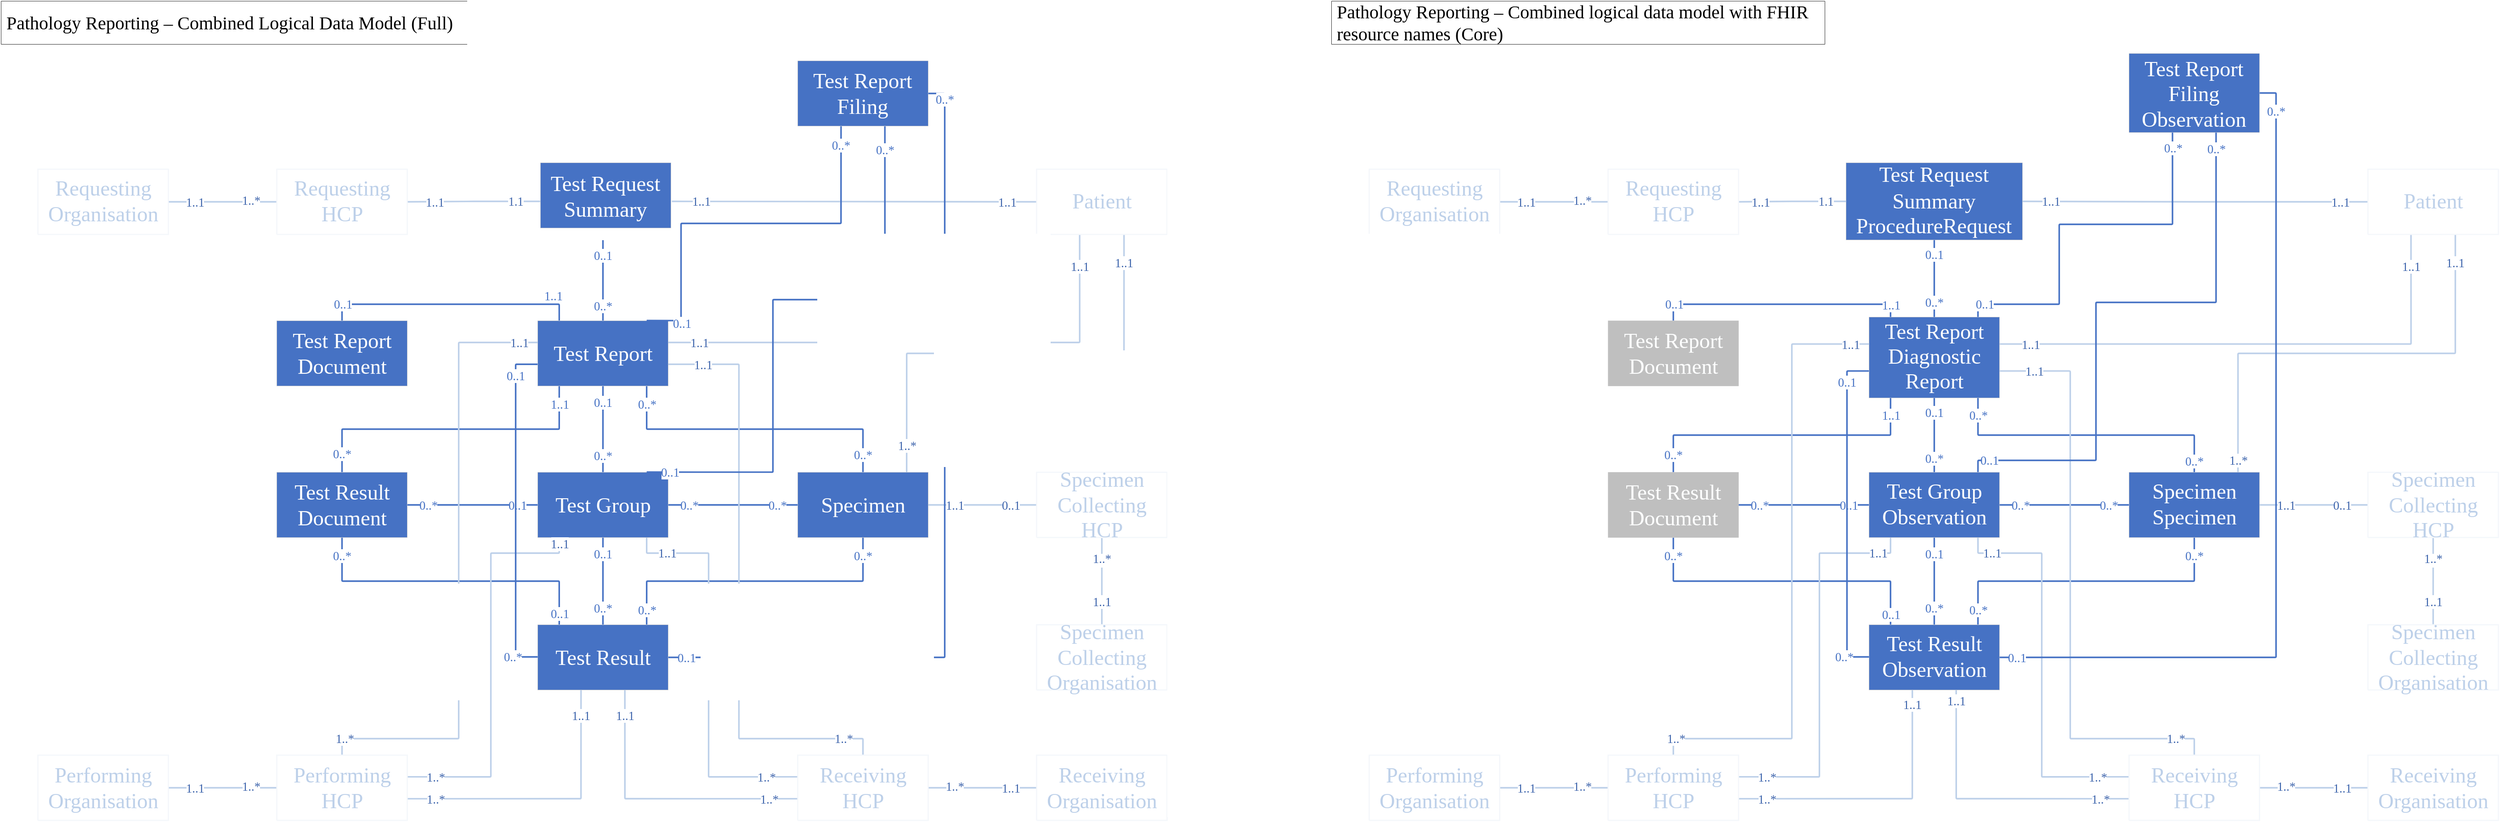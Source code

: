 <mxfile version="21.6.8" type="device">
  <diagram name="Page-1" id="9jhEgcksFTwkYuWYgeXO">
    <mxGraphModel dx="1387" dy="3861" grid="1" gridSize="10" guides="1" tooltips="1" connect="1" arrows="1" fold="1" page="1" pageScale="1" pageWidth="1169" pageHeight="827" math="0" shadow="0">
      <root>
        <mxCell id="0" />
        <mxCell id="1" parent="0" />
        <mxCell id="yXq6sMf3WYBbyTM89lPN-558" value="" style="group;html=1;fontFamily=Tahoma;" vertex="1" parent="1">
          <mxGeometry x="1784" y="-1282" width="142" height="71" as="geometry" />
        </mxCell>
        <mxCell id="yXq6sMf3WYBbyTM89lPN-559" value="" style="shape=stencil(nZBLDoAgDERP0z3SIyjew0SURgSD+Lu9kMZoXLhwN9O+tukAlrNpJg1SzDH4QW/URgNYgZTkjA4UkwJUgGXng+6DX1zLfmoymdXo17xh5zmRJ6Q42BWCfc2oJfdAr+Yv+AP9Cb7OJ3H/2JG1HNGz/84klThPVCc=);whiteSpace=wrap;fontSize=13;strokeColor=#C8C8C8;fillOpacity=100;fillColor=#4672C4;strokeWidth=0.4;spacing=0;rounded=1;absoluteArcSize=1;arcSize=0.4;fontFamily=Tahoma;" vertex="1" parent="yXq6sMf3WYBbyTM89lPN-558">
          <mxGeometry width="142" height="71" relative="1" as="geometry" />
        </mxCell>
        <mxCell id="yXq6sMf3WYBbyTM89lPN-560" value="Test Report" style="strokeColor=none;fillColor=none;overflow=visible;whiteSpace=wrap;fontSize=23.3;fontFamily=Tahoma;fontColor=#FEFFFF;align=center;spacing=0;fillOpacity=100;rounded=1;absoluteArcSize=1;arcSize=0.4;strokeWidth=0.4;" vertex="1" parent="yXq6sMf3WYBbyTM89lPN-558">
          <mxGeometry x="0.047" y="0.094" width="128.652" height="57.652" relative="1" as="geometry" />
        </mxCell>
        <mxCell id="yXq6sMf3WYBbyTM89lPN-561" value="" style="group;html=1;fontFamily=Tahoma;" vertex="1" parent="1">
          <mxGeometry x="1784" y="-1117" width="142" height="71" as="geometry" />
        </mxCell>
        <mxCell id="yXq6sMf3WYBbyTM89lPN-562" value="" style="shape=stencil(nZBLDoAgDERP0z3SIyjew0SURgSD+Lu9kMZoXLhwN9O+tukAlrNpJg1SzDH4QW/URgNYgZTkjA4UkwJUgGXng+6DX1zLfmoymdXo17xh5zmRJ6Q42BWCfc2oJfdAr+Yv+AP9Cb7OJ3H/2JG1HNGz/84klThPVCc=);whiteSpace=wrap;fontSize=13;strokeColor=#C8C8C8;fillOpacity=100;fillColor=#4672C4;strokeWidth=0.4;spacing=0;rounded=1;absoluteArcSize=1;arcSize=0.4;fontFamily=Tahoma;" vertex="1" parent="yXq6sMf3WYBbyTM89lPN-561">
          <mxGeometry width="142" height="71" relative="1" as="geometry" />
        </mxCell>
        <mxCell id="yXq6sMf3WYBbyTM89lPN-563" value="Test Group" style="strokeColor=none;fillColor=none;overflow=visible;whiteSpace=wrap;fontSize=23.3;fontFamily=Tahoma;fontColor=#FEFFFF;align=center;spacing=0;fillOpacity=100;rounded=1;absoluteArcSize=1;arcSize=0.4;strokeWidth=0.4;" vertex="1" parent="yXq6sMf3WYBbyTM89lPN-561">
          <mxGeometry x="0.047" y="0.094" width="128.652" height="57.652" relative="1" as="geometry" />
        </mxCell>
        <mxCell id="yXq6sMf3WYBbyTM89lPN-564" value="" style="group;html=1;fontFamily=Tahoma;" vertex="1" parent="1">
          <mxGeometry x="1784" y="-951" width="142" height="71" as="geometry" />
        </mxCell>
        <mxCell id="yXq6sMf3WYBbyTM89lPN-565" value="" style="shape=stencil(nZBLDoAgDERP0z3SIyjew0SURgSD+Lu9kMZoXLhwN9O+tukAlrNpJg1SzDH4QW/URgNYgZTkjA4UkwJUgGXng+6DX1zLfmoymdXo17xh5zmRJ6Q42BWCfc2oJfdAr+Yv+AP9Cb7OJ3H/2JG1HNGz/84klThPVCc=);whiteSpace=wrap;fontSize=13;strokeColor=#C8C8C8;fillOpacity=100;fillColor=#4672C4;strokeWidth=0.4;spacing=0;rounded=1;absoluteArcSize=1;arcSize=0.4;fontFamily=Tahoma;" vertex="1" parent="yXq6sMf3WYBbyTM89lPN-564">
          <mxGeometry width="142" height="71" relative="1" as="geometry" />
        </mxCell>
        <mxCell id="yXq6sMf3WYBbyTM89lPN-566" value="Test Result" style="strokeColor=none;fillColor=none;overflow=visible;whiteSpace=wrap;fontSize=23.3;fontFamily=Tahoma;fontColor=#FEFFFF;align=center;spacing=0;fillOpacity=100;rounded=1;absoluteArcSize=1;arcSize=0.4;strokeWidth=0.4;" vertex="1" parent="yXq6sMf3WYBbyTM89lPN-564">
          <mxGeometry x="0.047" y="0.094" width="128.652" height="57.652" relative="1" as="geometry" />
        </mxCell>
        <mxCell id="yXq6sMf3WYBbyTM89lPN-567" value="" style="html=1;jettySize=18;whiteSpace=wrap;fontSize=13;strokeColor=#4672C4;strokeWidth=1.7;rounded=1;arcSize=2.22;edgeStyle=orthogonalEdgeStyle;startArrow=none;endArrow=none;exitX=0.5;exitY=1.003;exitPerimeter=0;entryX=0.5;entryY=-0.003;entryPerimeter=0;lucidId=Nhvoc3zlSKCj;fontFamily=Tahoma;" edge="1" parent="1" source="yXq6sMf3WYBbyTM89lPN-558" target="yXq6sMf3WYBbyTM89lPN-561">
          <mxGeometry width="100" height="100" relative="1" as="geometry">
            <Array as="points" />
          </mxGeometry>
        </mxCell>
        <mxCell id="yXq6sMf3WYBbyTM89lPN-568" value="0..1" style="text;html=1;resizable=0;labelBackgroundColor=default;align=center;verticalAlign=middle;fontColor=#4672c4;fontSize=13.3;fontFamily=Tahoma;" vertex="1" parent="yXq6sMf3WYBbyTM89lPN-567">
          <mxGeometry x="-0.62" relative="1" as="geometry">
            <mxPoint as="offset" />
          </mxGeometry>
        </mxCell>
        <mxCell id="yXq6sMf3WYBbyTM89lPN-569" value="0..*" style="text;html=1;resizable=0;labelBackgroundColor=default;align=center;verticalAlign=middle;fontColor=#4672c4;fontSize=13.3;fontFamily=Tahoma;" vertex="1" parent="yXq6sMf3WYBbyTM89lPN-567">
          <mxGeometry x="0.62" relative="1" as="geometry">
            <mxPoint as="offset" />
          </mxGeometry>
        </mxCell>
        <mxCell id="yXq6sMf3WYBbyTM89lPN-570" value="" style="html=1;jettySize=18;whiteSpace=wrap;fontSize=13;strokeColor=#4672C4;strokeWidth=1.7;rounded=1;arcSize=2.22;edgeStyle=orthogonalEdgeStyle;startArrow=none;endArrow=none;exitX=0.5;exitY=1.003;exitPerimeter=0;entryX=0.5;entryY=-0.003;entryPerimeter=0;lucidId=NhvoYxU6gUCv;fontFamily=Tahoma;" edge="1" parent="1" source="yXq6sMf3WYBbyTM89lPN-561" target="yXq6sMf3WYBbyTM89lPN-564">
          <mxGeometry width="100" height="100" relative="1" as="geometry">
            <Array as="points" />
          </mxGeometry>
        </mxCell>
        <mxCell id="yXq6sMf3WYBbyTM89lPN-571" value="0..1" style="text;html=1;resizable=0;labelBackgroundColor=default;align=center;verticalAlign=middle;fontColor=#4672C4;fontSize=13.3;fontFamily=Tahoma;" vertex="1" parent="yXq6sMf3WYBbyTM89lPN-570">
          <mxGeometry x="-0.62" relative="1" as="geometry">
            <mxPoint as="offset" />
          </mxGeometry>
        </mxCell>
        <mxCell id="yXq6sMf3WYBbyTM89lPN-572" value="0..*" style="text;html=1;resizable=0;labelBackgroundColor=default;align=center;verticalAlign=middle;fontColor=#4672C4;fontSize=13.3;fontFamily=Tahoma;" vertex="1" parent="yXq6sMf3WYBbyTM89lPN-570">
          <mxGeometry x="0.62" relative="1" as="geometry">
            <mxPoint as="offset" />
          </mxGeometry>
        </mxCell>
        <mxCell id="yXq6sMf3WYBbyTM89lPN-573" value="" style="group;html=1;fontFamily=Tahoma;" vertex="1" parent="1">
          <mxGeometry x="1787" y="-1454" width="136" height="84" as="geometry" />
        </mxCell>
        <mxCell id="yXq6sMf3WYBbyTM89lPN-574" value="" style="shape=stencil(nZBLDoAgDERP0z3SIyjew0SURgSD+Lu9kMZoXLhwN9O+tukAlrNpJg1SzDH4QW/URgNYgZTkjA4UkwJUgGXng+6DX1zLfmoymdXo17xh5zmRJ6Q42BWCfc2oJfdAr+Yv+AP9Cb7OJ3H/2JG1HNGz/84klThPVCc=);whiteSpace=wrap;fontSize=13;strokeColor=#C8C8C8;fillOpacity=100;fillColor=#4672C4;strokeWidth=0.4;spacing=0;rounded=1;absoluteArcSize=1;arcSize=0.4;fontFamily=Tahoma;" vertex="1" parent="yXq6sMf3WYBbyTM89lPN-573">
          <mxGeometry width="142" height="71" relative="1" as="geometry" />
        </mxCell>
        <mxCell id="yXq6sMf3WYBbyTM89lPN-575" value="Test Request Summary" style="strokeColor=none;fillColor=none;overflow=visible;whiteSpace=wrap;fontSize=23.3;fontFamily=Tahoma;fontColor=#FEFFFF;align=center;spacing=0;fillOpacity=100;rounded=1;absoluteArcSize=1;arcSize=0.4;strokeWidth=0.4;" vertex="1" parent="yXq6sMf3WYBbyTM89lPN-573">
          <mxGeometry x="0.047" y="0.094" width="129.95" height="57.65" relative="1" as="geometry" />
        </mxCell>
        <mxCell id="yXq6sMf3WYBbyTM89lPN-576" value="" style="html=1;jettySize=18;whiteSpace=wrap;fontSize=13;strokeColor=#4672C4;strokeWidth=1.7;rounded=1;arcSize=2.22;edgeStyle=orthogonalEdgeStyle;startArrow=none;endArrow=none;exitX=0.5;exitY=1.003;exitPerimeter=0;entryX=0.5;entryY=-0.003;entryPerimeter=0;lucidId=NhvofOJQqQnH;fontFamily=Tahoma;" edge="1" parent="1" source="yXq6sMf3WYBbyTM89lPN-573" target="yXq6sMf3WYBbyTM89lPN-558">
          <mxGeometry width="100" height="100" relative="1" as="geometry">
            <Array as="points" />
          </mxGeometry>
        </mxCell>
        <mxCell id="yXq6sMf3WYBbyTM89lPN-577" value="0..1" style="text;html=1;resizable=0;labelBackgroundColor=default;align=center;verticalAlign=middle;fontColor=#4672C4;fontSize=13.3;fontFamily=Tahoma;" vertex="1" parent="yXq6sMf3WYBbyTM89lPN-576">
          <mxGeometry x="-0.62" relative="1" as="geometry">
            <mxPoint as="offset" />
          </mxGeometry>
        </mxCell>
        <mxCell id="yXq6sMf3WYBbyTM89lPN-578" value="0..*" style="text;html=1;resizable=0;labelBackgroundColor=default;align=center;verticalAlign=middle;fontColor=#4672C4;fontSize=13.3;fontFamily=Tahoma;" vertex="1" parent="yXq6sMf3WYBbyTM89lPN-576">
          <mxGeometry x="0.62" relative="1" as="geometry">
            <mxPoint as="offset" />
          </mxGeometry>
        </mxCell>
        <mxCell id="yXq6sMf3WYBbyTM89lPN-579" value="" style="group;html=1;fontFamily=Tahoma;" vertex="1" parent="1">
          <mxGeometry x="1500" y="-1447" width="142" height="71" as="geometry" />
        </mxCell>
        <mxCell id="yXq6sMf3WYBbyTM89lPN-580" value="" style="shape=stencil(nZBLDoAgDERP0z3SIyjew0SURgSD+Lu9kMZoXLhwN9O+tukAlrNpJg1SzDH4QW/URgNYgZTkjA4UkwJUgGXng+6DX1zLfmoymdXo17xh5zmRJ6Q42BWCfc2oJfdAr+Yv+AP9Cb7OJ3H/2JG1HNGz/84klThPVCc=);whiteSpace=wrap;fontSize=13;strokeColor=#F4F7FB;fillOpacity=100;strokeWidth=1.3;spacing=0;rounded=1;absoluteArcSize=1;arcSize=1.2;fontFamily=Tahoma;" vertex="1" parent="yXq6sMf3WYBbyTM89lPN-579">
          <mxGeometry width="142" height="71" relative="1" as="geometry" />
        </mxCell>
        <mxCell id="yXq6sMf3WYBbyTM89lPN-581" value="Requesting HCP" style="strokeColor=none;fillColor=none;overflow=visible;whiteSpace=wrap;fontSize=23.3;fontFamily=Tahoma;fontColor=#bdd0e9;align=center;spacing=0;fillOpacity=100;rounded=1;absoluteArcSize=1;arcSize=1.2;strokeWidth=1.3;" vertex="1" parent="yXq6sMf3WYBbyTM89lPN-579">
          <mxGeometry x="0.047" y="0.094" width="128.652" height="57.652" relative="1" as="geometry" />
        </mxCell>
        <mxCell id="yXq6sMf3WYBbyTM89lPN-582" value="" style="html=1;jettySize=18;whiteSpace=wrap;fontSize=13;strokeColor=#bdd0e9;strokeWidth=1.7;rounded=1;arcSize=2.22;edgeStyle=orthogonalEdgeStyle;startArrow=none;endArrow=none;exitX=-0.001;exitY=0.5;exitPerimeter=0;entryX=1.004;entryY=0.5;entryPerimeter=0;lucidId=NhvoBdI6EIxl;fontFamily=Tahoma;" edge="1" parent="1" source="yXq6sMf3WYBbyTM89lPN-573" target="yXq6sMf3WYBbyTM89lPN-579">
          <mxGeometry width="100" height="100" relative="1" as="geometry">
            <Array as="points" />
          </mxGeometry>
        </mxCell>
        <mxCell id="yXq6sMf3WYBbyTM89lPN-583" value="1.1" style="text;html=1;resizable=0;labelBackgroundColor=default;align=center;verticalAlign=middle;fontColor=#3d64ac;fontSize=13.3;fontFamily=Tahoma;" vertex="1" parent="yXq6sMf3WYBbyTM89lPN-582">
          <mxGeometry x="-0.62" relative="1" as="geometry">
            <mxPoint as="offset" />
          </mxGeometry>
        </mxCell>
        <mxCell id="yXq6sMf3WYBbyTM89lPN-584" value="1..1" style="text;html=1;resizable=0;labelBackgroundColor=default;align=center;verticalAlign=middle;fontColor=#3d64ac;fontSize=13.3;fontFamily=Tahoma;" vertex="1" parent="yXq6sMf3WYBbyTM89lPN-582">
          <mxGeometry x="0.6" relative="1" as="geometry">
            <mxPoint as="offset" />
          </mxGeometry>
        </mxCell>
        <mxCell id="yXq6sMf3WYBbyTM89lPN-585" value="" style="group;html=1;fontFamily=Tahoma;" vertex="1" parent="1">
          <mxGeometry x="1240" y="-1447" width="142" height="71" as="geometry" />
        </mxCell>
        <mxCell id="yXq6sMf3WYBbyTM89lPN-586" value="" style="shape=stencil(nZBLDoAgDERP0z3SIyjew0SURgSD+Lu9kMZoXLhwN9O+tukAlrNpJg1SzDH4QW/URgNYgZTkjA4UkwJUgGXng+6DX1zLfmoymdXo17xh5zmRJ6Q42BWCfc2oJfdAr+Yv+AP9Cb7OJ3H/2JG1HNGz/84klThPVCc=);whiteSpace=wrap;fontSize=13;strokeColor=#F4F7FB;fillOpacity=100;strokeWidth=1.3;spacing=0;rounded=1;absoluteArcSize=1;arcSize=1.2;fontFamily=Tahoma;" vertex="1" parent="yXq6sMf3WYBbyTM89lPN-585">
          <mxGeometry width="142" height="71" relative="1" as="geometry" />
        </mxCell>
        <mxCell id="yXq6sMf3WYBbyTM89lPN-587" value="Requesting Organisation" style="strokeColor=none;fillColor=none;overflow=visible;whiteSpace=wrap;fontSize=23.3;fontFamily=Tahoma;fontColor=#bdd0e9;align=center;spacing=0;fillOpacity=100;rounded=1;absoluteArcSize=1;arcSize=1.2;strokeWidth=1.3;" vertex="1" parent="yXq6sMf3WYBbyTM89lPN-585">
          <mxGeometry x="0.047" y="0.094" width="128.652" height="57.652" relative="1" as="geometry" />
        </mxCell>
        <mxCell id="yXq6sMf3WYBbyTM89lPN-588" value="" style="html=1;jettySize=18;whiteSpace=wrap;fontSize=13;strokeColor=#bdd0e9;strokeWidth=1.7;rounded=1;arcSize=2.22;edgeStyle=orthogonalEdgeStyle;startArrow=none;endArrow=none;exitX=-0.004;exitY=0.5;exitPerimeter=0;entryX=1.004;entryY=0.5;entryPerimeter=0;lucidId=Nhvo~_oBTgf0;fontFamily=Tahoma;" edge="1" parent="1" source="yXq6sMf3WYBbyTM89lPN-579" target="yXq6sMf3WYBbyTM89lPN-585">
          <mxGeometry width="100" height="100" relative="1" as="geometry">
            <Array as="points" />
          </mxGeometry>
        </mxCell>
        <mxCell id="yXq6sMf3WYBbyTM89lPN-589" value="&lt;div style=&quot;display: flex; justify-content: center; text-align: center; align-items: baseline; font-size: 0; line-height: 1.25;margin-top: -2px;&quot;&gt;&lt;span&gt;&lt;span style=&quot;font-size: 13.3px; color: rgb(61, 100, 172);&quot;&gt;1..&lt;/span&gt;&lt;span style=&quot;font-size: 13.3px; color: rgb(61, 100, 172);&quot;&gt;*&lt;/span&gt;&lt;/span&gt;&lt;/div&gt;" style="text;html=1;resizable=0;labelBackgroundColor=default;align=center;verticalAlign=middle;fontFamily=Tahoma;" vertex="1" parent="yXq6sMf3WYBbyTM89lPN-588">
          <mxGeometry x="-0.52" relative="1" as="geometry">
            <mxPoint as="offset" />
          </mxGeometry>
        </mxCell>
        <mxCell id="yXq6sMf3WYBbyTM89lPN-590" value="1..1" style="text;html=1;resizable=0;labelBackgroundColor=default;align=center;verticalAlign=middle;fontColor=#3d64ac;fontSize=13.3;fontFamily=Tahoma;" vertex="1" parent="yXq6sMf3WYBbyTM89lPN-588">
          <mxGeometry x="0.52" relative="1" as="geometry">
            <mxPoint as="offset" />
          </mxGeometry>
        </mxCell>
        <mxCell id="yXq6sMf3WYBbyTM89lPN-591" value="" style="group;html=1;fontFamily=Tahoma;" vertex="1" parent="1">
          <mxGeometry x="1500" y="-1282" width="142" height="71" as="geometry" />
        </mxCell>
        <mxCell id="yXq6sMf3WYBbyTM89lPN-592" value="" style="shape=stencil(nZBLDoAgDERP0z3SIyjew0SURgSD+Lu9kMZoXLhwN9O+tukAlrNpJg1SzDH4QW/URgNYgZTkjA4UkwJUgGXng+6DX1zLfmoymdXo17xh5zmRJ6Q42BWCfc2oJfdAr+Yv+AP9Cb7OJ3H/2JG1HNGz/84klThPVCc=);whiteSpace=wrap;fontSize=13;strokeColor=#C8C8C8;fillOpacity=100;fillColor=#4672c4;strokeWidth=0.4;spacing=0;rounded=1;absoluteArcSize=1;arcSize=0.4;fontFamily=Tahoma;" vertex="1" parent="yXq6sMf3WYBbyTM89lPN-591">
          <mxGeometry width="142" height="71" relative="1" as="geometry" />
        </mxCell>
        <mxCell id="yXq6sMf3WYBbyTM89lPN-593" value="Test Report Document" style="strokeColor=none;fillColor=none;overflow=visible;whiteSpace=wrap;fontSize=23.3;fontFamily=Tahoma;fontColor=#FEFFFF;align=center;spacing=0;fillOpacity=100;rounded=1;absoluteArcSize=1;arcSize=0.4;strokeWidth=0.4;" vertex="1" parent="yXq6sMf3WYBbyTM89lPN-591">
          <mxGeometry x="0.047" y="0.094" width="128.652" height="57.652" relative="1" as="geometry" />
        </mxCell>
        <mxCell id="yXq6sMf3WYBbyTM89lPN-594" value="" style="html=1;jettySize=18;whiteSpace=wrap;fontSize=13;strokeColor=#4672C4;strokeWidth=1.7;rounded=1;arcSize=2.22;edgeStyle=orthogonalEdgeStyle;startArrow=none;endArrow=none;exitX=0.5;exitY=-0.003;exitPerimeter=0;entryX=0.165;entryY=-0.003;entryPerimeter=0;lucidId=NhvoP6H3~UeC;fontFamily=Tahoma;" edge="1" parent="1" source="yXq6sMf3WYBbyTM89lPN-591" target="yXq6sMf3WYBbyTM89lPN-558">
          <mxGeometry width="100" height="100" relative="1" as="geometry">
            <Array as="points" />
          </mxGeometry>
        </mxCell>
        <mxCell id="yXq6sMf3WYBbyTM89lPN-595" value="0..1" style="text;html=1;resizable=0;labelBackgroundColor=default;align=center;verticalAlign=middle;fontColor=#4672C4;fontSize=13.3;fontFamily=Tahoma;" vertex="1" parent="yXq6sMf3WYBbyTM89lPN-594">
          <mxGeometry x="-0.86" relative="1" as="geometry">
            <mxPoint as="offset" />
          </mxGeometry>
        </mxCell>
        <mxCell id="yXq6sMf3WYBbyTM89lPN-596" value="1..1" style="text;html=1;resizable=0;labelBackgroundColor=default;align=center;verticalAlign=middle;fontColor=#4672C4;fontSize=13.3;fontFamily=Tahoma;" vertex="1" parent="yXq6sMf3WYBbyTM89lPN-594">
          <mxGeometry x="0.918" relative="1" as="geometry">
            <mxPoint x="-7" y="-16" as="offset" />
          </mxGeometry>
        </mxCell>
        <mxCell id="yXq6sMf3WYBbyTM89lPN-597" value="" style="group;html=1;fontFamily=Tahoma;" vertex="1" parent="1">
          <mxGeometry x="1500" y="-1117" width="142" height="71" as="geometry" />
        </mxCell>
        <mxCell id="yXq6sMf3WYBbyTM89lPN-598" value="" style="shape=stencil(nZBLDoAgDERP0z3SIyjew0SURgSD+Lu9kMZoXLhwN9O+tukAlrNpJg1SzDH4QW/URgNYgZTkjA4UkwJUgGXng+6DX1zLfmoymdXo17xh5zmRJ6Q42BWCfc2oJfdAr+Yv+AP9Cb7OJ3H/2JG1HNGz/84klThPVCc=);whiteSpace=wrap;fontSize=13;strokeColor=#C8C8C8;fillOpacity=100;fillColor=#4672c4;strokeWidth=0.4;spacing=0;rounded=1;absoluteArcSize=1;arcSize=0.4;fontFamily=Tahoma;" vertex="1" parent="yXq6sMf3WYBbyTM89lPN-597">
          <mxGeometry width="142" height="71" relative="1" as="geometry" />
        </mxCell>
        <mxCell id="yXq6sMf3WYBbyTM89lPN-599" value="Test Result Document" style="strokeColor=none;fillColor=none;overflow=visible;whiteSpace=wrap;fontSize=23.3;fontFamily=Tahoma;fontColor=#FEFFFF;align=center;spacing=0;fillOpacity=100;rounded=1;absoluteArcSize=1;arcSize=0.4;strokeWidth=0.4;" vertex="1" parent="yXq6sMf3WYBbyTM89lPN-597">
          <mxGeometry x="0.047" y="0.094" width="128.652" height="57.652" relative="1" as="geometry" />
        </mxCell>
        <mxCell id="yXq6sMf3WYBbyTM89lPN-600" value="" style="html=1;jettySize=18;whiteSpace=wrap;fontSize=13;strokeColor=#4672C4;strokeWidth=1.7;rounded=1;arcSize=2.22;edgeStyle=orthogonalEdgeStyle;startArrow=none;endArrow=none;exitX=0.165;exitY=1.003;exitPerimeter=0;entryX=0.5;entryY=-0.003;entryPerimeter=0;lucidId=NhvojaQhkcwt;fontFamily=Tahoma;" edge="1" parent="1" source="yXq6sMf3WYBbyTM89lPN-558" target="yXq6sMf3WYBbyTM89lPN-597">
          <mxGeometry width="100" height="100" relative="1" as="geometry">
            <Array as="points" />
          </mxGeometry>
        </mxCell>
        <mxCell id="yXq6sMf3WYBbyTM89lPN-601" value="1..1" style="text;html=1;resizable=0;labelBackgroundColor=default;align=center;verticalAlign=middle;fontColor=#4672C4;fontSize=13.3;fontFamily=Tahoma;" vertex="1" parent="yXq6sMf3WYBbyTM89lPN-600">
          <mxGeometry x="-0.88" relative="1" as="geometry">
            <mxPoint as="offset" />
          </mxGeometry>
        </mxCell>
        <mxCell id="yXq6sMf3WYBbyTM89lPN-602" value="0..*" style="text;html=1;resizable=0;labelBackgroundColor=default;align=center;verticalAlign=middle;fontColor=#4672C4;fontSize=13.3;fontFamily=Tahoma;" vertex="1" parent="yXq6sMf3WYBbyTM89lPN-600">
          <mxGeometry x="0.88" relative="1" as="geometry">
            <mxPoint as="offset" />
          </mxGeometry>
        </mxCell>
        <mxCell id="yXq6sMf3WYBbyTM89lPN-603" value="" style="html=1;jettySize=18;whiteSpace=wrap;fontSize=13;strokeColor=#4672C4;strokeWidth=1.7;rounded=1;arcSize=2.22;edgeStyle=orthogonalEdgeStyle;startArrow=none;endArrow=none;exitX=-0.001;exitY=0.5;exitPerimeter=0;entryX=1.001;entryY=0.5;entryPerimeter=0;lucidId=NhvoO1OlK38Z;fontFamily=Tahoma;" edge="1" parent="1" source="yXq6sMf3WYBbyTM89lPN-561" target="yXq6sMf3WYBbyTM89lPN-597">
          <mxGeometry width="100" height="100" relative="1" as="geometry">
            <Array as="points" />
          </mxGeometry>
        </mxCell>
        <mxCell id="yXq6sMf3WYBbyTM89lPN-604" value="0..1" style="text;html=1;resizable=0;labelBackgroundColor=default;align=center;verticalAlign=middle;fontColor=#4672C4;fontSize=13.3;fontFamily=Tahoma;" vertex="1" parent="yXq6sMf3WYBbyTM89lPN-603">
          <mxGeometry x="-0.68" relative="1" as="geometry">
            <mxPoint as="offset" />
          </mxGeometry>
        </mxCell>
        <mxCell id="yXq6sMf3WYBbyTM89lPN-605" value="0..*" style="text;html=1;resizable=0;labelBackgroundColor=default;align=center;verticalAlign=middle;fontColor=#4672C4;fontSize=13.3;fontFamily=Tahoma;" vertex="1" parent="yXq6sMf3WYBbyTM89lPN-603">
          <mxGeometry x="0.68" relative="1" as="geometry">
            <mxPoint as="offset" />
          </mxGeometry>
        </mxCell>
        <mxCell id="yXq6sMf3WYBbyTM89lPN-606" value="" style="html=1;jettySize=18;whiteSpace=wrap;fontSize=13;strokeColor=#4672C4;strokeWidth=1.7;rounded=1;arcSize=2.22;edgeStyle=orthogonalEdgeStyle;startArrow=none;endArrow=none;exitX=0.165;exitY=-0.003;exitPerimeter=0;entryX=0.5;entryY=1.003;entryPerimeter=0;lucidId=Nhvo2mhm8sQn;fontFamily=Tahoma;" edge="1" parent="1" source="yXq6sMf3WYBbyTM89lPN-564" target="yXq6sMf3WYBbyTM89lPN-597">
          <mxGeometry width="100" height="100" relative="1" as="geometry">
            <Array as="points" />
          </mxGeometry>
        </mxCell>
        <mxCell id="yXq6sMf3WYBbyTM89lPN-607" value="0..1" style="text;html=1;resizable=0;labelBackgroundColor=default;align=center;verticalAlign=middle;fontColor=#4672C4;fontSize=13.3;fontFamily=Tahoma;" vertex="1" parent="yXq6sMf3WYBbyTM89lPN-606">
          <mxGeometry x="-0.928" relative="1" as="geometry">
            <mxPoint as="offset" />
          </mxGeometry>
        </mxCell>
        <mxCell id="yXq6sMf3WYBbyTM89lPN-608" value="0..*" style="text;html=1;resizable=0;labelBackgroundColor=default;align=center;verticalAlign=middle;fontColor=#4672C4;fontSize=13.3;fontFamily=Tahoma;" vertex="1" parent="yXq6sMf3WYBbyTM89lPN-606">
          <mxGeometry x="0.88" relative="1" as="geometry">
            <mxPoint as="offset" />
          </mxGeometry>
        </mxCell>
        <mxCell id="yXq6sMf3WYBbyTM89lPN-609" value="" style="group;html=1;fontFamily=Tahoma;" vertex="1" parent="1">
          <mxGeometry x="2067" y="-1117" width="142" height="71" as="geometry" />
        </mxCell>
        <mxCell id="yXq6sMf3WYBbyTM89lPN-610" value="" style="shape=stencil(nZBLDoAgDERP0z3SIyjew0SURgSD+Lu9kMZoXLhwN9O+tukAlrNpJg1SzDH4QW/URgNYgZTkjA4UkwJUgGXng+6DX1zLfmoymdXo17xh5zmRJ6Q42BWCfc2oJfdAr+Yv+AP9Cb7OJ3H/2JG1HNGz/84klThPVCc=);whiteSpace=wrap;fontSize=13;strokeColor=#C8C8C8;fillOpacity=100;fillColor=#4672C4;strokeWidth=0.4;spacing=0;rounded=1;absoluteArcSize=1;arcSize=0.4;fontFamily=Tahoma;" vertex="1" parent="yXq6sMf3WYBbyTM89lPN-609">
          <mxGeometry width="142" height="71" relative="1" as="geometry" />
        </mxCell>
        <mxCell id="yXq6sMf3WYBbyTM89lPN-611" value="Specimen" style="strokeColor=none;fillColor=none;overflow=visible;whiteSpace=wrap;fontSize=23.3;fontFamily=Tahoma;fontColor=#FEFFFF;align=center;spacing=0;fillOpacity=100;rounded=1;absoluteArcSize=1;arcSize=0.4;strokeWidth=0.4;" vertex="1" parent="yXq6sMf3WYBbyTM89lPN-609">
          <mxGeometry x="0.047" y="0.094" width="128.652" height="57.652" relative="1" as="geometry" />
        </mxCell>
        <mxCell id="yXq6sMf3WYBbyTM89lPN-612" value="" style="html=1;jettySize=18;whiteSpace=wrap;fontSize=13;strokeColor=#4672C4;strokeWidth=1.7;rounded=1;arcSize=2.22;edgeStyle=orthogonalEdgeStyle;startArrow=none;endArrow=none;exitX=-0.001;exitY=0.5;exitPerimeter=0;entryX=1.001;entryY=0.5;entryPerimeter=0;lucidId=NhvoUalM0ibx;fontFamily=Tahoma;" edge="1" parent="1" source="yXq6sMf3WYBbyTM89lPN-609" target="yXq6sMf3WYBbyTM89lPN-561">
          <mxGeometry width="100" height="100" relative="1" as="geometry">
            <Array as="points" />
          </mxGeometry>
        </mxCell>
        <mxCell id="yXq6sMf3WYBbyTM89lPN-613" value="0..*" style="text;html=1;resizable=0;labelBackgroundColor=default;align=center;verticalAlign=middle;fontColor=#4672C4;fontSize=13.3;fontFamily=Tahoma;" vertex="1" parent="yXq6sMf3WYBbyTM89lPN-612">
          <mxGeometry x="-0.68" relative="1" as="geometry">
            <mxPoint as="offset" />
          </mxGeometry>
        </mxCell>
        <mxCell id="yXq6sMf3WYBbyTM89lPN-614" value="0..*" style="text;html=1;resizable=0;labelBackgroundColor=default;align=center;verticalAlign=middle;fontColor=#4672C4;fontSize=13.3;fontFamily=Tahoma;" vertex="1" parent="yXq6sMf3WYBbyTM89lPN-612">
          <mxGeometry x="0.68" relative="1" as="geometry">
            <mxPoint as="offset" />
          </mxGeometry>
        </mxCell>
        <mxCell id="yXq6sMf3WYBbyTM89lPN-615" value="" style="html=1;jettySize=18;whiteSpace=wrap;fontSize=13;strokeColor=#4672C4;strokeWidth=1.7;rounded=1;arcSize=2.22;edgeStyle=orthogonalEdgeStyle;startArrow=none;endArrow=none;exitX=0.5;exitY=-0.003;exitPerimeter=0;entryX=0.835;entryY=1.003;entryPerimeter=0;lucidId=NhvolH72QAsa;fontFamily=Tahoma;" edge="1" parent="1" source="yXq6sMf3WYBbyTM89lPN-609" target="yXq6sMf3WYBbyTM89lPN-558">
          <mxGeometry width="100" height="100" relative="1" as="geometry">
            <Array as="points" />
          </mxGeometry>
        </mxCell>
        <mxCell id="yXq6sMf3WYBbyTM89lPN-616" value="0..*" style="text;html=1;resizable=0;labelBackgroundColor=default;align=center;verticalAlign=middle;fontColor=#4672C4;fontSize=13.3;fontFamily=Tahoma;" vertex="1" parent="yXq6sMf3WYBbyTM89lPN-615">
          <mxGeometry x="-0.88" relative="1" as="geometry">
            <mxPoint as="offset" />
          </mxGeometry>
        </mxCell>
        <mxCell id="yXq6sMf3WYBbyTM89lPN-617" value="0..*" style="text;html=1;resizable=0;labelBackgroundColor=default;align=center;verticalAlign=middle;fontColor=#4672C4;fontSize=13.3;fontFamily=Tahoma;" vertex="1" parent="yXq6sMf3WYBbyTM89lPN-615">
          <mxGeometry x="0.88" relative="1" as="geometry">
            <mxPoint as="offset" />
          </mxGeometry>
        </mxCell>
        <mxCell id="yXq6sMf3WYBbyTM89lPN-618" value="" style="html=1;jettySize=18;whiteSpace=wrap;fontSize=13;strokeColor=#4672C4;strokeWidth=1.7;rounded=1;arcSize=2.22;edgeStyle=orthogonalEdgeStyle;startArrow=none;endArrow=none;exitX=0.5;exitY=1.003;exitPerimeter=0;entryX=0.835;entryY=-0.003;entryPerimeter=0;lucidId=Nhvo6PIFMcrC;fontFamily=Tahoma;" edge="1" parent="1" source="yXq6sMf3WYBbyTM89lPN-609" target="yXq6sMf3WYBbyTM89lPN-564">
          <mxGeometry width="100" height="100" relative="1" as="geometry">
            <Array as="points" />
          </mxGeometry>
        </mxCell>
        <mxCell id="yXq6sMf3WYBbyTM89lPN-619" value="0..*" style="text;html=1;resizable=0;labelBackgroundColor=default;align=center;verticalAlign=middle;fontColor=#4672C4;fontSize=13.3;fontFamily=Tahoma;" vertex="1" parent="yXq6sMf3WYBbyTM89lPN-618">
          <mxGeometry x="-0.88" relative="1" as="geometry">
            <mxPoint as="offset" />
          </mxGeometry>
        </mxCell>
        <mxCell id="yXq6sMf3WYBbyTM89lPN-620" value="0..*" style="text;html=1;resizable=0;labelBackgroundColor=default;align=center;verticalAlign=middle;fontColor=#4672C4;fontSize=13.3;fontFamily=Tahoma;" vertex="1" parent="yXq6sMf3WYBbyTM89lPN-618">
          <mxGeometry x="0.9" relative="1" as="geometry">
            <mxPoint as="offset" />
          </mxGeometry>
        </mxCell>
        <mxCell id="yXq6sMf3WYBbyTM89lPN-621" value="" style="group;html=1;fontFamily=Tahoma;" vertex="1" parent="1">
          <mxGeometry x="2327" y="-1117" width="142" height="71" as="geometry" />
        </mxCell>
        <mxCell id="yXq6sMf3WYBbyTM89lPN-622" value="" style="shape=stencil(nZBLDoAgDERP0z3SIyjew0SURgSD+Lu9kMZoXLhwN9O+tukAlrNpJg1SzDH4QW/URgNYgZTkjA4UkwJUgGXng+6DX1zLfmoymdXo17xh5zmRJ6Q42BWCfc2oJfdAr+Yv+AP9Cb7OJ3H/2JG1HNGz/84klThPVCc=);whiteSpace=wrap;fontSize=13;strokeColor=#F4F7FB;fillOpacity=100;strokeWidth=1.3;spacing=0;rounded=1;absoluteArcSize=1;arcSize=1.2;fontFamily=Tahoma;" vertex="1" parent="yXq6sMf3WYBbyTM89lPN-621">
          <mxGeometry width="142" height="71" relative="1" as="geometry" />
        </mxCell>
        <mxCell id="yXq6sMf3WYBbyTM89lPN-623" value="Specimen Collecting HCP" style="strokeColor=none;fillColor=none;overflow=visible;whiteSpace=wrap;fontSize=23.3;fontFamily=Tahoma;fontColor=#bdd0e9;align=center;spacing=0;fillOpacity=100;rounded=1;absoluteArcSize=1;arcSize=1.2;strokeWidth=1.3;" vertex="1" parent="yXq6sMf3WYBbyTM89lPN-621">
          <mxGeometry x="0.047" y="0.094" width="128.652" height="57.652" relative="1" as="geometry" />
        </mxCell>
        <mxCell id="yXq6sMf3WYBbyTM89lPN-624" value="" style="html=1;jettySize=18;whiteSpace=wrap;fontSize=13;strokeColor=#bdd0e9;strokeWidth=1.7;rounded=1;arcSize=2.22;edgeStyle=orthogonalEdgeStyle;startArrow=none;endArrow=none;exitX=-0.004;exitY=0.5;exitPerimeter=0;entryX=1.001;entryY=0.5;entryPerimeter=0;lucidId=NhvoKjJeUlFi;fontFamily=Tahoma;" edge="1" parent="1" source="yXq6sMf3WYBbyTM89lPN-621" target="yXq6sMf3WYBbyTM89lPN-609">
          <mxGeometry width="100" height="100" relative="1" as="geometry">
            <Array as="points" />
          </mxGeometry>
        </mxCell>
        <mxCell id="yXq6sMf3WYBbyTM89lPN-625" value="0..1" style="text;html=1;resizable=0;labelBackgroundColor=default;align=center;verticalAlign=middle;fontColor=#3d64ac;fontSize=13.3;fontFamily=Tahoma;" vertex="1" parent="yXq6sMf3WYBbyTM89lPN-624">
          <mxGeometry x="-0.52" relative="1" as="geometry">
            <mxPoint as="offset" />
          </mxGeometry>
        </mxCell>
        <mxCell id="yXq6sMf3WYBbyTM89lPN-626" value="1..1" style="text;html=1;resizable=0;labelBackgroundColor=default;align=center;verticalAlign=middle;fontColor=#3d64ac;fontSize=13.3;fontFamily=Tahoma;" vertex="1" parent="yXq6sMf3WYBbyTM89lPN-624">
          <mxGeometry x="0.52" relative="1" as="geometry">
            <mxPoint as="offset" />
          </mxGeometry>
        </mxCell>
        <mxCell id="yXq6sMf3WYBbyTM89lPN-627" value="" style="group;html=1;fontFamily=Tahoma;" vertex="1" parent="1">
          <mxGeometry x="2327" y="-951" width="142" height="71" as="geometry" />
        </mxCell>
        <mxCell id="yXq6sMf3WYBbyTM89lPN-628" value="" style="shape=stencil(nZBLDoAgDERP0z3SIyjew0SURgSD+Lu9kMZoXLhwN9O+tukAlrNpJg1SzDH4QW/URgNYgZTkjA4UkwJUgGXng+6DX1zLfmoymdXo17xh5zmRJ6Q42BWCfc2oJfdAr+Yv+AP9Cb7OJ3H/2JG1HNGz/84klThPVCc=);whiteSpace=wrap;fontSize=13;strokeColor=#F4F7FB;fillOpacity=100;strokeWidth=1.3;spacing=0;rounded=1;absoluteArcSize=1;arcSize=1.2;fontFamily=Tahoma;" vertex="1" parent="yXq6sMf3WYBbyTM89lPN-627">
          <mxGeometry width="142" height="71" relative="1" as="geometry" />
        </mxCell>
        <mxCell id="yXq6sMf3WYBbyTM89lPN-629" value="Specimen Collecting Organisation" style="strokeColor=none;fillColor=none;overflow=visible;whiteSpace=wrap;fontSize=23.3;fontFamily=Tahoma;fontColor=#bdd0e9;align=center;spacing=0;fillOpacity=100;rounded=1;absoluteArcSize=1;arcSize=1.2;strokeWidth=1.3;" vertex="1" parent="yXq6sMf3WYBbyTM89lPN-627">
          <mxGeometry x="0.047" y="0.094" width="128.652" height="57.652" relative="1" as="geometry" />
        </mxCell>
        <mxCell id="yXq6sMf3WYBbyTM89lPN-630" value="" style="html=1;jettySize=18;whiteSpace=wrap;fontSize=13;strokeColor=#bdd0e9;strokeWidth=1.7;rounded=1;arcSize=2.22;edgeStyle=orthogonalEdgeStyle;startArrow=none;endArrow=none;exitX=0.5;exitY=1.009;exitPerimeter=0;entryX=0.5;entryY=-0.009;entryPerimeter=0;lucidId=NhvoCPnZn6Ri;fontFamily=Tahoma;" edge="1" parent="1" source="yXq6sMf3WYBbyTM89lPN-621" target="yXq6sMf3WYBbyTM89lPN-627">
          <mxGeometry width="100" height="100" relative="1" as="geometry">
            <Array as="points" />
          </mxGeometry>
        </mxCell>
        <mxCell id="yXq6sMf3WYBbyTM89lPN-631" value="&lt;div style=&quot;display: flex; justify-content: center; text-align: center; align-items: baseline; font-size: 0; line-height: 1.25;margin-top: -2px;&quot;&gt;&lt;span&gt;&lt;span style=&quot;font-size: 13.3px; color: rgb(61, 100, 172);&quot;&gt;1..&lt;/span&gt;&lt;span style=&quot;font-size: 13.3px; color: rgb(61, 100, 172);&quot;&gt;*&lt;/span&gt;&lt;/span&gt;&lt;/div&gt;" style="text;html=1;resizable=0;labelBackgroundColor=default;align=center;verticalAlign=middle;fontFamily=Tahoma;" vertex="1" parent="yXq6sMf3WYBbyTM89lPN-630">
          <mxGeometry x="-0.48" relative="1" as="geometry">
            <mxPoint as="offset" />
          </mxGeometry>
        </mxCell>
        <mxCell id="yXq6sMf3WYBbyTM89lPN-632" value="1..1" style="text;html=1;resizable=0;labelBackgroundColor=default;align=center;verticalAlign=middle;fontColor=#3d64ac;fontSize=13.3;fontFamily=Tahoma;" vertex="1" parent="yXq6sMf3WYBbyTM89lPN-630">
          <mxGeometry x="0.48" relative="1" as="geometry">
            <mxPoint as="offset" />
          </mxGeometry>
        </mxCell>
        <mxCell id="yXq6sMf3WYBbyTM89lPN-633" value="" style="group;html=1;fontFamily=Tahoma;" vertex="1" parent="1">
          <mxGeometry x="1500" y="-809" width="142" height="71" as="geometry" />
        </mxCell>
        <mxCell id="yXq6sMf3WYBbyTM89lPN-634" value="" style="shape=stencil(nZBLDoAgDERP0z3SIyjew0SURgSD+Lu9kMZoXLhwN9O+tukAlrNpJg1SzDH4QW/URgNYgZTkjA4UkwJUgGXng+6DX1zLfmoymdXo17xh5zmRJ6Q42BWCfc2oJfdAr+Yv+AP9Cb7OJ3H/2JG1HNGz/84klThPVCc=);whiteSpace=wrap;fontSize=13;strokeColor=#F4F7FB;fillOpacity=100;strokeWidth=1.3;spacing=0;rounded=1;absoluteArcSize=1;arcSize=1.2;fontFamily=Tahoma;" vertex="1" parent="yXq6sMf3WYBbyTM89lPN-633">
          <mxGeometry width="142" height="71" relative="1" as="geometry" />
        </mxCell>
        <mxCell id="yXq6sMf3WYBbyTM89lPN-635" value="Performing HCP" style="strokeColor=none;fillColor=none;overflow=visible;whiteSpace=wrap;fontSize=23.3;fontFamily=Tahoma;fontColor=#bdd0e9;align=center;spacing=0;fillOpacity=100;rounded=1;absoluteArcSize=1;arcSize=1.2;strokeWidth=1.3;" vertex="1" parent="yXq6sMf3WYBbyTM89lPN-633">
          <mxGeometry x="0.047" y="0.094" width="128.652" height="57.652" relative="1" as="geometry" />
        </mxCell>
        <mxCell id="yXq6sMf3WYBbyTM89lPN-636" value="" style="html=1;jettySize=18;whiteSpace=wrap;fontSize=13;strokeColor=#bdd0e9;strokeWidth=1.7;rounded=1;arcSize=2.22;edgeStyle=orthogonalEdgeStyle;startArrow=none;endArrow=none;exitX=1.004;exitY=0.668;exitPerimeter=0;entryX=0.332;entryY=1.003;entryPerimeter=0;lucidId=NhvoIo0P-nDm;fontFamily=Tahoma;" edge="1" parent="1" source="yXq6sMf3WYBbyTM89lPN-633" target="yXq6sMf3WYBbyTM89lPN-564">
          <mxGeometry width="100" height="100" relative="1" as="geometry">
            <Array as="points" />
          </mxGeometry>
        </mxCell>
        <mxCell id="yXq6sMf3WYBbyTM89lPN-637" value="1..*" style="text;html=1;resizable=0;labelBackgroundColor=default;align=center;verticalAlign=middle;fontColor=#3d64ac;fontSize=13.3;fontFamily=Tahoma;" vertex="1" parent="yXq6sMf3WYBbyTM89lPN-636">
          <mxGeometry x="-0.8" relative="1" as="geometry">
            <mxPoint as="offset" />
          </mxGeometry>
        </mxCell>
        <mxCell id="yXq6sMf3WYBbyTM89lPN-638" value="1..1" style="text;html=1;resizable=0;labelBackgroundColor=default;align=center;verticalAlign=middle;fontColor=#3d64ac;fontSize=13.3;fontFamily=Tahoma;" vertex="1" parent="yXq6sMf3WYBbyTM89lPN-636">
          <mxGeometry x="0.82" relative="1" as="geometry">
            <mxPoint as="offset" />
          </mxGeometry>
        </mxCell>
        <mxCell id="yXq6sMf3WYBbyTM89lPN-639" value="" style="html=1;jettySize=18;whiteSpace=wrap;fontSize=13;strokeColor=#bdd0e9;strokeWidth=1.7;rounded=1;arcSize=2.22;edgeStyle=orthogonalEdgeStyle;startArrow=none;endArrow=none;exitX=1.004;exitY=0.332;exitPerimeter=0;entryX=0.165;entryY=1.003;entryPerimeter=0;lucidId=Nhvo6MDUqYZf;fontFamily=Tahoma;" edge="1" parent="1" source="yXq6sMf3WYBbyTM89lPN-633" target="yXq6sMf3WYBbyTM89lPN-561">
          <mxGeometry width="100" height="100" relative="1" as="geometry">
            <Array as="points">
              <mxPoint x="1733" y="-786" />
              <mxPoint x="1733" y="-1029" />
              <mxPoint x="1807" y="-1029" />
            </Array>
          </mxGeometry>
        </mxCell>
        <mxCell id="yXq6sMf3WYBbyTM89lPN-640" value="1..*" style="text;html=1;resizable=0;labelBackgroundColor=default;align=center;verticalAlign=middle;fontColor=#3d64ac;fontSize=13.3;fontFamily=Tahoma;" vertex="1" parent="yXq6sMf3WYBbyTM89lPN-639">
          <mxGeometry x="-0.86" relative="1" as="geometry">
            <mxPoint as="offset" />
          </mxGeometry>
        </mxCell>
        <mxCell id="yXq6sMf3WYBbyTM89lPN-641" value="1..1" style="text;html=1;resizable=0;labelBackgroundColor=default;align=center;verticalAlign=middle;fontColor=#3d64ac;fontSize=13.3;fontFamily=Tahoma;" vertex="1" parent="yXq6sMf3WYBbyTM89lPN-639">
          <mxGeometry x="0.968" relative="1" as="geometry">
            <mxPoint as="offset" />
          </mxGeometry>
        </mxCell>
        <mxCell id="yXq6sMf3WYBbyTM89lPN-642" value="" style="html=1;jettySize=18;whiteSpace=wrap;fontSize=13;strokeColor=#bdd0e9;strokeWidth=1.7;rounded=1;arcSize=2.22;edgeStyle=orthogonalEdgeStyle;startArrow=none;endArrow=none;exitX=0.5;exitY=-0.009;exitPerimeter=0;entryX=-0.001;entryY=0.333;entryPerimeter=0;lucidId=NhvoL0unUHME;fontFamily=Tahoma;" edge="1" parent="1" source="yXq6sMf3WYBbyTM89lPN-633" target="yXq6sMf3WYBbyTM89lPN-558">
          <mxGeometry width="100" height="100" relative="1" as="geometry">
            <Array as="points">
              <mxPoint x="1571" y="-827" />
              <mxPoint x="1698" y="-827" />
              <mxPoint x="1698" y="-1258" />
            </Array>
          </mxGeometry>
        </mxCell>
        <mxCell id="yXq6sMf3WYBbyTM89lPN-643" value="1..*" style="text;html=1;resizable=0;labelBackgroundColor=default;align=center;verticalAlign=middle;fontColor=#3d64ac;fontSize=13.3;fontFamily=Tahoma;" vertex="1" parent="yXq6sMf3WYBbyTM89lPN-642">
          <mxGeometry x="-0.94" relative="1" as="geometry">
            <mxPoint as="offset" />
          </mxGeometry>
        </mxCell>
        <mxCell id="yXq6sMf3WYBbyTM89lPN-644" value="1..1" style="text;html=1;resizable=0;labelBackgroundColor=default;align=center;verticalAlign=middle;fontColor=#3d64ac;fontSize=13.3;fontFamily=Tahoma;" vertex="1" parent="yXq6sMf3WYBbyTM89lPN-642">
          <mxGeometry x="0.94" relative="1" as="geometry">
            <mxPoint as="offset" />
          </mxGeometry>
        </mxCell>
        <mxCell id="yXq6sMf3WYBbyTM89lPN-645" value="" style="group;html=1;fontFamily=Tahoma;" vertex="1" parent="1">
          <mxGeometry x="1240" y="-809" width="142" height="71" as="geometry" />
        </mxCell>
        <mxCell id="yXq6sMf3WYBbyTM89lPN-646" value="" style="shape=stencil(nZBLDoAgDERP0z3SIyjew0SURgSD+Lu9kMZoXLhwN9O+tukAlrNpJg1SzDH4QW/URgNYgZTkjA4UkwJUgGXng+6DX1zLfmoymdXo17xh5zmRJ6Q42BWCfc2oJfdAr+Yv+AP9Cb7OJ3H/2JG1HNGz/84klThPVCc=);whiteSpace=wrap;fontSize=13;strokeColor=#F4F7FB;fillOpacity=100;strokeWidth=1.3;spacing=0;rounded=1;absoluteArcSize=1;arcSize=1.2;fontFamily=Tahoma;" vertex="1" parent="yXq6sMf3WYBbyTM89lPN-645">
          <mxGeometry width="142" height="71" relative="1" as="geometry" />
        </mxCell>
        <mxCell id="yXq6sMf3WYBbyTM89lPN-647" value="Performing Organisation" style="strokeColor=none;fillColor=none;overflow=visible;whiteSpace=wrap;fontSize=23.3;fontFamily=Tahoma;fontColor=#bdd0e9;align=center;spacing=0;fillOpacity=100;rounded=1;absoluteArcSize=1;arcSize=1.2;strokeWidth=1.3;" vertex="1" parent="yXq6sMf3WYBbyTM89lPN-645">
          <mxGeometry x="0.047" y="0.094" width="128.652" height="57.652" relative="1" as="geometry" />
        </mxCell>
        <mxCell id="yXq6sMf3WYBbyTM89lPN-648" value="" style="html=1;jettySize=18;whiteSpace=wrap;fontSize=13;strokeColor=#bdd0e9;strokeWidth=1.7;rounded=1;arcSize=2.22;edgeStyle=orthogonalEdgeStyle;startArrow=none;endArrow=none;exitX=-0.004;exitY=0.5;exitPerimeter=0;entryX=1.004;entryY=0.5;entryPerimeter=0;lucidId=NhvoQ1nuPMS6;fontFamily=Tahoma;" edge="1" parent="1" source="yXq6sMf3WYBbyTM89lPN-633" target="yXq6sMf3WYBbyTM89lPN-645">
          <mxGeometry width="100" height="100" relative="1" as="geometry">
            <Array as="points" />
          </mxGeometry>
        </mxCell>
        <mxCell id="yXq6sMf3WYBbyTM89lPN-649" value="&lt;div style=&quot;display: flex; justify-content: center; text-align: center; align-items: baseline; font-size: 0; line-height: 1.25;margin-top: -2px;&quot;&gt;&lt;span&gt;&lt;span style=&quot;font-size: 13.3px; color: rgb(61, 100, 172);&quot;&gt;1..&lt;/span&gt;&lt;span style=&quot;font-size: 13.3px; color: rgb(61, 100, 172);&quot;&gt;*&lt;/span&gt;&lt;/span&gt;&lt;/div&gt;" style="text;html=1;resizable=0;labelBackgroundColor=default;align=center;verticalAlign=middle;fontFamily=Tahoma;" vertex="1" parent="yXq6sMf3WYBbyTM89lPN-648">
          <mxGeometry x="-0.52" relative="1" as="geometry">
            <mxPoint as="offset" />
          </mxGeometry>
        </mxCell>
        <mxCell id="yXq6sMf3WYBbyTM89lPN-650" value="1..1" style="text;html=1;resizable=0;labelBackgroundColor=default;align=center;verticalAlign=middle;fontColor=#3d64ac;fontSize=13.3;fontFamily=Tahoma;" vertex="1" parent="yXq6sMf3WYBbyTM89lPN-648">
          <mxGeometry x="0.52" relative="1" as="geometry">
            <mxPoint as="offset" />
          </mxGeometry>
        </mxCell>
        <mxCell id="yXq6sMf3WYBbyTM89lPN-651" value="" style="group;html=1;fontFamily=Tahoma;" vertex="1" parent="1">
          <mxGeometry x="2067" y="-809" width="142" height="71" as="geometry" />
        </mxCell>
        <mxCell id="yXq6sMf3WYBbyTM89lPN-652" value="" style="shape=stencil(nZBLDoAgDERP0z3SIyjew0SURgSD+Lu9kMZoXLhwN9O+tukAlrNpJg1SzDH4QW/URgNYgZTkjA4UkwJUgGXng+6DX1zLfmoymdXo17xh5zmRJ6Q42BWCfc2oJfdAr+Yv+AP9Cb7OJ3H/2JG1HNGz/84klThPVCc=);whiteSpace=wrap;fontSize=13;strokeColor=#F4F7FB;fillOpacity=100;strokeWidth=1.3;spacing=0;rounded=1;absoluteArcSize=1;arcSize=1.2;fontFamily=Tahoma;" vertex="1" parent="yXq6sMf3WYBbyTM89lPN-651">
          <mxGeometry width="142" height="71" relative="1" as="geometry" />
        </mxCell>
        <mxCell id="yXq6sMf3WYBbyTM89lPN-653" value="Receiving HCP" style="strokeColor=none;fillColor=none;overflow=visible;whiteSpace=wrap;fontSize=23.3;fontFamily=Tahoma;fontColor=#bdd0e9;align=center;spacing=0;fillOpacity=100;rounded=1;absoluteArcSize=1;arcSize=1.2;strokeWidth=1.3;" vertex="1" parent="yXq6sMf3WYBbyTM89lPN-651">
          <mxGeometry x="0.047" y="0.094" width="128.652" height="57.652" relative="1" as="geometry" />
        </mxCell>
        <mxCell id="yXq6sMf3WYBbyTM89lPN-654" value="" style="group;html=1;fontFamily=Tahoma;" vertex="1" parent="1">
          <mxGeometry x="2327" y="-809" width="142" height="71" as="geometry" />
        </mxCell>
        <mxCell id="yXq6sMf3WYBbyTM89lPN-655" value="" style="shape=stencil(nZBLDoAgDERP0z3SIyjew0SURgSD+Lu9kMZoXLhwN9O+tukAlrNpJg1SzDH4QW/URgNYgZTkjA4UkwJUgGXng+6DX1zLfmoymdXo17xh5zmRJ6Q42BWCfc2oJfdAr+Yv+AP9Cb7OJ3H/2JG1HNGz/84klThPVCc=);whiteSpace=wrap;fontSize=13;strokeColor=#F4F7FB;fillOpacity=100;strokeWidth=1.3;spacing=0;rounded=1;absoluteArcSize=1;arcSize=1.2;fontFamily=Tahoma;" vertex="1" parent="yXq6sMf3WYBbyTM89lPN-654">
          <mxGeometry width="142" height="71" relative="1" as="geometry" />
        </mxCell>
        <mxCell id="yXq6sMf3WYBbyTM89lPN-656" value="Receiving Organisation" style="strokeColor=none;fillColor=none;overflow=visible;whiteSpace=wrap;fontSize=23.3;fontFamily=Tahoma;fontColor=#bdd0e9;align=center;spacing=0;fillOpacity=100;rounded=1;absoluteArcSize=1;arcSize=1.2;strokeWidth=1.3;" vertex="1" parent="yXq6sMf3WYBbyTM89lPN-654">
          <mxGeometry x="0.047" y="0.094" width="128.652" height="57.652" relative="1" as="geometry" />
        </mxCell>
        <mxCell id="yXq6sMf3WYBbyTM89lPN-657" value="" style="html=1;jettySize=18;whiteSpace=wrap;fontSize=13;strokeColor=#bdd0e9;strokeWidth=1.7;rounded=1;arcSize=2.22;edgeStyle=orthogonalEdgeStyle;startArrow=none;endArrow=none;exitX=-0.004;exitY=0.5;exitPerimeter=0;entryX=1.004;entryY=0.5;entryPerimeter=0;lucidId=Nhvowvu6TJMn;fontFamily=Tahoma;" edge="1" parent="1" source="yXq6sMf3WYBbyTM89lPN-654" target="yXq6sMf3WYBbyTM89lPN-651">
          <mxGeometry width="100" height="100" relative="1" as="geometry">
            <Array as="points" />
          </mxGeometry>
        </mxCell>
        <mxCell id="yXq6sMf3WYBbyTM89lPN-658" value="1..1" style="text;html=1;resizable=0;labelBackgroundColor=default;align=center;verticalAlign=middle;fontColor=#3d64ac;fontSize=13.3;fontFamily=Tahoma;" vertex="1" parent="yXq6sMf3WYBbyTM89lPN-657">
          <mxGeometry x="-0.52" relative="1" as="geometry">
            <mxPoint as="offset" />
          </mxGeometry>
        </mxCell>
        <mxCell id="yXq6sMf3WYBbyTM89lPN-659" value="&lt;div style=&quot;display: flex; justify-content: center; text-align: center; align-items: baseline; font-size: 0; line-height: 1.25;margin-top: -2px;&quot;&gt;&lt;span&gt;&lt;span style=&quot;font-size: 13.3px; color: rgb(61, 100, 172);&quot;&gt;1..&lt;/span&gt;&lt;span style=&quot;font-size: 13.3px; color: rgb(61, 100, 172);&quot;&gt;*&lt;/span&gt;&lt;/span&gt;&lt;/div&gt;" style="text;html=1;resizable=0;labelBackgroundColor=default;align=center;verticalAlign=middle;fontFamily=Tahoma;" vertex="1" parent="yXq6sMf3WYBbyTM89lPN-657">
          <mxGeometry x="0.52" relative="1" as="geometry">
            <mxPoint as="offset" />
          </mxGeometry>
        </mxCell>
        <mxCell id="yXq6sMf3WYBbyTM89lPN-660" value="" style="html=1;jettySize=18;whiteSpace=wrap;overflow=block;blockSpacing=1;fontSize=13;fontFamily=Tahoma;strokeColor=#bdd0e9;strokeWidth=1.7;rounded=1;arcSize=2.22;edgeStyle=orthogonalEdgeStyle;startArrow=none;endArrow=none;exitX=0.668;exitY=1.003;exitPerimeter=0;entryX=-0.004;entryY=0.668;entryPerimeter=0;lucidId=NhvocYgP_BBt;" edge="1" parent="1" source="yXq6sMf3WYBbyTM89lPN-564" target="yXq6sMf3WYBbyTM89lPN-651">
          <mxGeometry width="100" height="100" relative="1" as="geometry">
            <Array as="points" />
          </mxGeometry>
        </mxCell>
        <mxCell id="yXq6sMf3WYBbyTM89lPN-661" value="1..1" style="text;html=1;resizable=0;labelBackgroundColor=default;align=center;verticalAlign=middle;fontColor=#3d64ac;fontSize=13.3;fontFamily=Tahoma;" vertex="1" parent="yXq6sMf3WYBbyTM89lPN-660">
          <mxGeometry x="-0.82" relative="1" as="geometry">
            <mxPoint as="offset" />
          </mxGeometry>
        </mxCell>
        <mxCell id="yXq6sMf3WYBbyTM89lPN-662" value="1..*" style="text;html=1;resizable=0;labelBackgroundColor=default;align=center;verticalAlign=middle;fontColor=#3d64ac;fontSize=13.3;fontFamily=Tahoma;" vertex="1" parent="yXq6sMf3WYBbyTM89lPN-660">
          <mxGeometry x="0.8" relative="1" as="geometry">
            <mxPoint as="offset" />
          </mxGeometry>
        </mxCell>
        <mxCell id="yXq6sMf3WYBbyTM89lPN-663" value="" style="html=1;jettySize=18;whiteSpace=wrap;fontSize=13;strokeColor=#bdd0e9;strokeWidth=1.7;rounded=1;arcSize=2.22;edgeStyle=orthogonalEdgeStyle;startArrow=none;endArrow=none;exitX=0.835;exitY=1.003;exitPerimeter=0;entryX=-0.004;entryY=0.332;entryPerimeter=0;lucidId=Nhvo92.rqCRI;fontFamily=Tahoma;" edge="1" parent="1" source="yXq6sMf3WYBbyTM89lPN-561" target="yXq6sMf3WYBbyTM89lPN-651">
          <mxGeometry width="100" height="100" relative="1" as="geometry">
            <Array as="points">
              <mxPoint x="1902" y="-1029" />
              <mxPoint x="1970" y="-1029" />
              <mxPoint x="1970" y="-786" />
            </Array>
          </mxGeometry>
        </mxCell>
        <mxCell id="yXq6sMf3WYBbyTM89lPN-664" value="1..1" style="text;html=1;resizable=0;labelBackgroundColor=default;align=center;verticalAlign=middle;fontColor=#3d64ac;fontSize=13.3;fontFamily=Tahoma;" vertex="1" parent="yXq6sMf3WYBbyTM89lPN-663">
          <mxGeometry x="-0.815" relative="1" as="geometry">
            <mxPoint as="offset" />
          </mxGeometry>
        </mxCell>
        <mxCell id="yXq6sMf3WYBbyTM89lPN-665" value="1..*" style="text;html=1;resizable=0;labelBackgroundColor=default;align=center;verticalAlign=middle;fontColor=#3d64ac;fontSize=13.3;fontFamily=Tahoma;" vertex="1" parent="yXq6sMf3WYBbyTM89lPN-663">
          <mxGeometry x="0.84" relative="1" as="geometry">
            <mxPoint as="offset" />
          </mxGeometry>
        </mxCell>
        <mxCell id="yXq6sMf3WYBbyTM89lPN-666" value="" style="html=1;jettySize=18;whiteSpace=wrap;fontSize=13;strokeColor=#bdd0e9;strokeWidth=1.7;rounded=1;arcSize=2.22;edgeStyle=orthogonalEdgeStyle;startArrow=none;endArrow=none;exitX=1.001;exitY=0.667;exitPerimeter=0;entryX=0.5;entryY=-0.009;entryPerimeter=0;lucidId=NhvonzZK2w8a;fontFamily=Tahoma;" edge="1" parent="1" source="yXq6sMf3WYBbyTM89lPN-558" target="yXq6sMf3WYBbyTM89lPN-651">
          <mxGeometry width="100" height="100" relative="1" as="geometry">
            <Array as="points">
              <mxPoint x="2003" y="-1235" />
              <mxPoint x="2003" y="-827" />
              <mxPoint x="2138" y="-827" />
            </Array>
          </mxGeometry>
        </mxCell>
        <mxCell id="yXq6sMf3WYBbyTM89lPN-667" value="1..1" style="text;html=1;resizable=0;labelBackgroundColor=default;align=center;verticalAlign=middle;fontColor=#3d64ac;fontSize=13.3;fontFamily=Tahoma;" vertex="1" parent="yXq6sMf3WYBbyTM89lPN-666">
          <mxGeometry x="-0.88" relative="1" as="geometry">
            <mxPoint as="offset" />
          </mxGeometry>
        </mxCell>
        <mxCell id="yXq6sMf3WYBbyTM89lPN-668" value="1..*" style="text;html=1;resizable=0;labelBackgroundColor=default;align=center;verticalAlign=middle;fontColor=#3d64ac;fontSize=13.3;fontFamily=Tahoma;" vertex="1" parent="yXq6sMf3WYBbyTM89lPN-666">
          <mxGeometry x="0.88" relative="1" as="geometry">
            <mxPoint as="offset" />
          </mxGeometry>
        </mxCell>
        <mxCell id="yXq6sMf3WYBbyTM89lPN-669" value="" style="group;html=1;fontFamily=Tahoma;" vertex="1" parent="1">
          <mxGeometry x="2327" y="-1447" width="142" height="71" as="geometry" />
        </mxCell>
        <mxCell id="yXq6sMf3WYBbyTM89lPN-670" value="" style="shape=stencil(nZBLDoAgDERP0z3SIyjew0SURgSD+Lu9kMZoXLhwN9O+tukAlrNpJg1SzDH4QW/URgNYgZTkjA4UkwJUgGXng+6DX1zLfmoymdXo17xh5zmRJ6Q42BWCfc2oJfdAr+Yv+AP9Cb7OJ3H/2JG1HNGz/84klThPVCc=);whiteSpace=wrap;fontSize=13;strokeColor=#F4F7FB;fillOpacity=100;strokeWidth=1.3;spacing=0;rounded=1;absoluteArcSize=1;arcSize=1.2;fontFamily=Tahoma;" vertex="1" parent="yXq6sMf3WYBbyTM89lPN-669">
          <mxGeometry width="142" height="71" relative="1" as="geometry" />
        </mxCell>
        <mxCell id="yXq6sMf3WYBbyTM89lPN-671" value="Patient" style="strokeColor=none;fillColor=none;overflow=visible;whiteSpace=wrap;fontSize=23.3;fontFamily=Tahoma;fontColor=#bdd0e9;align=center;spacing=0;fillOpacity=100;rounded=1;absoluteArcSize=1;arcSize=1.2;strokeWidth=1.3;" vertex="1" parent="yXq6sMf3WYBbyTM89lPN-669">
          <mxGeometry x="0.047" y="0.094" width="128.652" height="57.652" relative="1" as="geometry" />
        </mxCell>
        <mxCell id="yXq6sMf3WYBbyTM89lPN-672" value="" style="html=1;jettySize=18;whiteSpace=wrap;fontSize=13;strokeColor=#bdd0e9;strokeWidth=1.7;rounded=1;arcSize=2.22;edgeStyle=orthogonalEdgeStyle;startArrow=none;endArrow=none;exitX=0.835;exitY=-0.003;exitPerimeter=0;entryX=0.67;entryY=1.009;entryPerimeter=0;lucidId=NhvocygMpJAd;fontFamily=Tahoma;" edge="1" parent="1" source="yXq6sMf3WYBbyTM89lPN-609" target="yXq6sMf3WYBbyTM89lPN-669">
          <mxGeometry width="100" height="100" relative="1" as="geometry">
            <Array as="points" />
          </mxGeometry>
        </mxCell>
        <mxCell id="yXq6sMf3WYBbyTM89lPN-673" value="1..*" style="text;html=1;resizable=0;labelBackgroundColor=default;align=center;verticalAlign=middle;fontColor=#3d64ac;fontSize=13.3;fontFamily=Tahoma;" vertex="1" parent="yXq6sMf3WYBbyTM89lPN-672">
          <mxGeometry x="-0.88" relative="1" as="geometry">
            <mxPoint as="offset" />
          </mxGeometry>
        </mxCell>
        <mxCell id="yXq6sMf3WYBbyTM89lPN-674" value="1..1" style="text;html=1;resizable=0;labelBackgroundColor=default;align=center;verticalAlign=middle;fontColor=#3d64ac;fontSize=13.3;fontFamily=Tahoma;" vertex="1" parent="yXq6sMf3WYBbyTM89lPN-672">
          <mxGeometry x="0.88" relative="1" as="geometry">
            <mxPoint as="offset" />
          </mxGeometry>
        </mxCell>
        <mxCell id="yXq6sMf3WYBbyTM89lPN-675" value="" style="html=1;jettySize=18;whiteSpace=wrap;fontSize=13;strokeColor=#bdd0e9;strokeWidth=1.7;rounded=1;arcSize=2.22;edgeStyle=orthogonalEdgeStyle;startArrow=none;endArrow=none;exitX=0.33;exitY=1.009;exitPerimeter=0;entryX=1.001;entryY=0.333;entryPerimeter=0;lucidId=Nhvo.W94uXV5;fontFamily=Tahoma;" edge="1" parent="1" source="yXq6sMf3WYBbyTM89lPN-669" target="yXq6sMf3WYBbyTM89lPN-558">
          <mxGeometry width="100" height="100" relative="1" as="geometry">
            <Array as="points" />
          </mxGeometry>
        </mxCell>
        <mxCell id="yXq6sMf3WYBbyTM89lPN-676" value="1..1" style="text;html=1;resizable=0;labelBackgroundColor=default;align=center;verticalAlign=middle;fontColor=#3d64ac;fontSize=13.3;fontFamily=Tahoma;" vertex="1" parent="yXq6sMf3WYBbyTM89lPN-675">
          <mxGeometry x="-0.88" relative="1" as="geometry">
            <mxPoint as="offset" />
          </mxGeometry>
        </mxCell>
        <mxCell id="yXq6sMf3WYBbyTM89lPN-677" value="1..1" style="text;html=1;resizable=0;labelBackgroundColor=default;align=center;verticalAlign=middle;fontColor=#3d64ac;fontSize=13.3;fontFamily=Tahoma;" vertex="1" parent="yXq6sMf3WYBbyTM89lPN-675">
          <mxGeometry x="0.88" relative="1" as="geometry">
            <mxPoint as="offset" />
          </mxGeometry>
        </mxCell>
        <mxCell id="yXq6sMf3WYBbyTM89lPN-678" value="" style="html=1;jettySize=18;whiteSpace=wrap;fontSize=13;strokeColor=#bdd0e9;strokeWidth=1.7;rounded=1;arcSize=2.22;edgeStyle=orthogonalEdgeStyle;startArrow=none;endArrow=none;exitX=-0.004;exitY=0.5;exitPerimeter=0;lucidId=Nhvo4aJOvT4o;fontFamily=Tahoma;" edge="1" parent="1" source="yXq6sMf3WYBbyTM89lPN-669">
          <mxGeometry width="100" height="100" relative="1" as="geometry">
            <Array as="points" />
            <mxPoint x="1930" y="-1412" as="targetPoint" />
          </mxGeometry>
        </mxCell>
        <mxCell id="yXq6sMf3WYBbyTM89lPN-679" value="1..1" style="text;html=1;resizable=0;labelBackgroundColor=default;align=center;verticalAlign=middle;fontColor=#3d64ac;fontSize=13.3;fontFamily=Tahoma;" vertex="1" parent="yXq6sMf3WYBbyTM89lPN-678">
          <mxGeometry x="-0.84" relative="1" as="geometry">
            <mxPoint as="offset" />
          </mxGeometry>
        </mxCell>
        <mxCell id="yXq6sMf3WYBbyTM89lPN-680" value="1..1" style="text;html=1;resizable=0;labelBackgroundColor=default;align=center;verticalAlign=middle;fontColor=#3d64ac;fontSize=13.3;fontFamily=Tahoma;" vertex="1" parent="yXq6sMf3WYBbyTM89lPN-678">
          <mxGeometry x="0.84" relative="1" as="geometry">
            <mxPoint as="offset" />
          </mxGeometry>
        </mxCell>
        <mxCell id="yXq6sMf3WYBbyTM89lPN-681" value="" style="group;html=1;fontFamily=Tahoma;" vertex="1" parent="1">
          <mxGeometry x="1200" y="-1630" width="537" height="47" as="geometry" />
        </mxCell>
        <mxCell id="yXq6sMf3WYBbyTM89lPN-682" value="" style="shape=stencil(nZBLDoAgDERP0z3SIyjew0SURgSD+Lu9kMZoXLhwN9O+tukAlrNpJg1SzDH4QW/URgNYgZTkjA4UkwJUgGXng+6DX1zLfmoymdXo17xh5zmRJ6Q42BWCfc2oJfdAr+Yv+AP9Cb7OJ3H/2JG1HNGz/84klThPVCc=);whiteSpace=wrap;fontSize=13;fillOpacity=0;fillColor=#000000;strokeWidth=0.4;align=left;spacing=0;rounded=1;absoluteArcSize=1;arcSize=0.4;fontFamily=Tahoma;" vertex="1" parent="yXq6sMf3WYBbyTM89lPN-681">
          <mxGeometry width="537" height="47" relative="1" as="geometry" />
        </mxCell>
        <mxCell id="yXq6sMf3WYBbyTM89lPN-683" value="Pathology Reporting – Combined Logical Data Model (Full)" style="strokeColor=none;fillColor=none;overflow=visible;whiteSpace=wrap;fontSize=20;fontFamily=Tahoma;align=left;spacing=0;fillOpacity=0;rounded=1;absoluteArcSize=1;arcSize=0.4;strokeWidth=0.4;" vertex="1" parent="yXq6sMf3WYBbyTM89lPN-681">
          <mxGeometry x="0.012" y="0.141" width="523.575" height="33.746" relative="1" as="geometry" />
        </mxCell>
        <UserObject label="Test Report Filing" Cost="" Process_Number="" Owner="" Function="" Start_Date="" End_Date="" Status="" id="yXq6sMf3WYBbyTM89lPN-684">
          <mxCell style="html=1;overflow=block;blockSpacing=1;whiteSpace=wrap;fontSize=23.3;fontFamily=Tahoma;fontColor=#feffff;align=center;spacing=3.3;strokeColor=#c8c8c8;fillOpacity=100;rounded=1;absoluteArcSize=1;arcSize=0.4;fillColor=#4672C4;strokeWidth=0.4;lucidId=Nhvojh7V4pGw;" vertex="1" parent="1">
            <mxGeometry x="2067" y="-1565" width="142" height="71" as="geometry" />
          </mxCell>
        </UserObject>
        <mxCell id="yXq6sMf3WYBbyTM89lPN-685" value="" style="html=1;jettySize=18;whiteSpace=wrap;fontSize=13;strokeColor=#4672C4;strokeWidth=1.7;rounded=1;arcSize=2.22;edgeStyle=orthogonalEdgeStyle;startArrow=none;endArrow=none;exitX=0.332;exitY=1.003;exitPerimeter=0;entryX=0.835;entryY=-0.003;entryPerimeter=0;lucidId=Nhvo05.2UTAt;fontFamily=Tahoma;" edge="1" parent="1" source="yXq6sMf3WYBbyTM89lPN-684" target="yXq6sMf3WYBbyTM89lPN-558">
          <mxGeometry width="100" height="100" relative="1" as="geometry">
            <Array as="points">
              <mxPoint x="2114" y="-1388" />
              <mxPoint x="1940" y="-1388" />
              <mxPoint x="1940" y="-1282" />
            </Array>
          </mxGeometry>
        </mxCell>
        <mxCell id="yXq6sMf3WYBbyTM89lPN-686" value="0..*" style="text;html=1;resizable=0;labelBackgroundColor=default;align=center;verticalAlign=middle;fontColor=#4672C4;fontSize=13.3;fontFamily=Tahoma;" vertex="1" parent="yXq6sMf3WYBbyTM89lPN-685">
          <mxGeometry x="-0.9" relative="1" as="geometry">
            <mxPoint as="offset" />
          </mxGeometry>
        </mxCell>
        <mxCell id="yXq6sMf3WYBbyTM89lPN-687" value="0..1" style="text;html=1;resizable=0;labelBackgroundColor=default;align=center;verticalAlign=middle;fontColor=#4672C4;fontSize=13.3;fontFamily=Tahoma;" vertex="1" parent="yXq6sMf3WYBbyTM89lPN-685">
          <mxGeometry x="0.9" relative="1" as="geometry">
            <mxPoint x="17" y="3" as="offset" />
          </mxGeometry>
        </mxCell>
        <mxCell id="yXq6sMf3WYBbyTM89lPN-688" value="" style="html=1;jettySize=18;whiteSpace=wrap;fontSize=13;strokeColor=#4672C4;strokeWidth=1.7;rounded=1;arcSize=2.22;edgeStyle=orthogonalEdgeStyle;startArrow=none;endArrow=none;exitX=0.668;exitY=1.003;exitPerimeter=0;entryX=0.835;entryY=-0.003;entryPerimeter=0;lucidId=Nhvohkvtkxcn;fontFamily=Tahoma;" edge="1" parent="1" source="yXq6sMf3WYBbyTM89lPN-684" target="yXq6sMf3WYBbyTM89lPN-561">
          <mxGeometry width="100" height="100" relative="1" as="geometry">
            <Array as="points">
              <mxPoint x="2162" y="-1305" />
              <mxPoint x="2040" y="-1305" />
              <mxPoint x="2040" y="-1117" />
            </Array>
          </mxGeometry>
        </mxCell>
        <mxCell id="yXq6sMf3WYBbyTM89lPN-689" value="0..*" style="text;html=1;resizable=0;labelBackgroundColor=default;align=center;verticalAlign=middle;fontColor=#4672C4;fontSize=13.3;fontFamily=Tahoma;" vertex="1" parent="yXq6sMf3WYBbyTM89lPN-688">
          <mxGeometry x="-0.92" relative="1" as="geometry">
            <mxPoint as="offset" />
          </mxGeometry>
        </mxCell>
        <mxCell id="yXq6sMf3WYBbyTM89lPN-690" value="0..1" style="text;html=1;resizable=0;labelBackgroundColor=default;align=center;verticalAlign=middle;fontColor=#4672C4;fontSize=13.3;fontFamily=Tahoma;" vertex="1" parent="yXq6sMf3WYBbyTM89lPN-688">
          <mxGeometry x="0.92" relative="1" as="geometry">
            <mxPoint as="offset" />
          </mxGeometry>
        </mxCell>
        <mxCell id="yXq6sMf3WYBbyTM89lPN-691" value="" style="html=1;jettySize=18;whiteSpace=wrap;fontSize=13;strokeColor=#4672C4;strokeWidth=1.7;rounded=1;arcSize=2.22;edgeStyle=orthogonalEdgeStyle;startArrow=none;endArrow=none;exitX=1.001;exitY=0.5;exitPerimeter=0;entryX=1.001;entryY=0.5;entryPerimeter=0;lucidId=NhvoJk2Ep9GN;fontFamily=Tahoma;" edge="1" parent="1" source="yXq6sMf3WYBbyTM89lPN-684" target="yXq6sMf3WYBbyTM89lPN-564">
          <mxGeometry width="100" height="100" relative="1" as="geometry">
            <Array as="points" />
          </mxGeometry>
        </mxCell>
        <mxCell id="yXq6sMf3WYBbyTM89lPN-692" value="0..*" style="text;html=1;resizable=0;labelBackgroundColor=default;align=center;verticalAlign=middle;fontColor=#4672C4;fontSize=13.3;fontFamily=Tahoma;" vertex="1" parent="yXq6sMf3WYBbyTM89lPN-691">
          <mxGeometry x="-0.948" relative="1" as="geometry">
            <mxPoint as="offset" />
          </mxGeometry>
        </mxCell>
        <mxCell id="yXq6sMf3WYBbyTM89lPN-693" value="0..1" style="text;html=1;resizable=0;labelBackgroundColor=default;align=center;verticalAlign=middle;fontColor=#4672C4;fontSize=13.3;fontFamily=Tahoma;" vertex="1" parent="yXq6sMf3WYBbyTM89lPN-691">
          <mxGeometry x="0.958" relative="1" as="geometry">
            <mxPoint as="offset" />
          </mxGeometry>
        </mxCell>
        <mxCell id="yXq6sMf3WYBbyTM89lPN-694" value="" style="html=1;jettySize=18;whiteSpace=wrap;fontSize=13;strokeColor=#4672C4;strokeWidth=1.7;rounded=1;arcSize=2.22;edgeStyle=orthogonalEdgeStyle;startArrow=none;endArrow=none;exitX=-0.001;exitY=0.667;exitPerimeter=0;lucidId=NhvopIt4mszh;fontFamily=Tahoma;" edge="1" parent="1" source="yXq6sMf3WYBbyTM89lPN-558">
          <mxGeometry width="100" height="100" relative="1" as="geometry">
            <Array as="points">
              <mxPoint x="1760" y="-916" />
            </Array>
            <mxPoint x="1784" y="-916" as="targetPoint" />
          </mxGeometry>
        </mxCell>
        <mxCell id="yXq6sMf3WYBbyTM89lPN-695" value="0..1" style="text;html=1;resizable=0;labelBackgroundColor=default;align=center;verticalAlign=middle;fontColor=#4672c4;fontSize=13.3;fontFamily=Tahoma;" vertex="1" parent="yXq6sMf3WYBbyTM89lPN-694">
          <mxGeometry x="-0.8" relative="1" as="geometry">
            <mxPoint as="offset" />
          </mxGeometry>
        </mxCell>
        <mxCell id="yXq6sMf3WYBbyTM89lPN-696" value="0..*" style="text;html=1;resizable=0;labelBackgroundColor=default;align=center;verticalAlign=middle;fontColor=#4672c4;fontSize=13.3;fontFamily=Tahoma;" vertex="1" parent="yXq6sMf3WYBbyTM89lPN-694">
          <mxGeometry x="0.924" relative="1" as="geometry">
            <mxPoint x="-13.78" as="offset" />
          </mxGeometry>
        </mxCell>
        <mxCell id="yXq6sMf3WYBbyTM89lPN-697" value="" style="group;html=1;fontFamily=Tahoma;" vertex="1" parent="1">
          <mxGeometry x="3233" y="-1286" width="142" height="88" as="geometry" />
        </mxCell>
        <mxCell id="yXq6sMf3WYBbyTM89lPN-698" value="" style="shape=stencil(nZBLDoAgDERP0z3SIyjew0SURgSD+Lu9kMZoXLhwN9O+tukAlrNpJg1SzDH4QW/URgNYgZTkjA4UkwJUgGXng+6DX1zLfmoymdXo17xh5zmRJ6Q42BWCfc2oJfdAr+Yv+AP9Cb7OJ3H/2JG1HNGz/84klThPVCc=);whiteSpace=wrap;fontSize=13;strokeColor=#C8C8C8;fillOpacity=100;fillColor=#4672C4;strokeWidth=0.4;spacing=0;rounded=1;absoluteArcSize=1;arcSize=0.4;fontFamily=Tahoma;" vertex="1" parent="yXq6sMf3WYBbyTM89lPN-697">
          <mxGeometry width="142" height="88" relative="1" as="geometry" />
        </mxCell>
        <mxCell id="yXq6sMf3WYBbyTM89lPN-699" value="&lt;div style=&quot;display: flex; justify-content: center; text-align: center; align-items: baseline; font-size: 0; line-height: 1.25;margin-top: -2px;&quot;&gt;&lt;span&gt;&lt;span style=&quot;font-size: 23.3px; color: rgb(254, 255, 255);&quot;&gt;Test Report&#xa;&lt;/span&gt;&lt;/span&gt;&lt;/div&gt;&lt;div style=&quot;display: flex; justify-content: center; text-align: center; align-items: baseline; font-size: 0; line-height: 1.25;margin-top: -2px;&quot;&gt;&lt;span&gt;&lt;span style=&quot;font-size: 23.3px; color: rgb(254, 255, 255);&quot;&gt;Diagnostic&#xa;&lt;/span&gt;&lt;/span&gt;&lt;/div&gt;&lt;div style=&quot;display: flex; justify-content: center; text-align: center; align-items: baseline; font-size: 0; line-height: 1.25;margin-top: -2px;&quot;&gt;&lt;span&gt;&lt;span style=&quot;font-size: 23.3px; color: rgb(254, 255, 255);&quot;&gt;Report&lt;/span&gt;&lt;/span&gt;&lt;/div&gt;" style="strokeColor=none;fillColor=none;overflow=visible;whiteSpace=wrap;html=1;fontFamily=Tahoma;spacing=0;fillOpacity=100;rounded=1;absoluteArcSize=1;arcSize=0.4;strokeWidth=0.4;fontSize=13;" vertex="1" parent="yXq6sMf3WYBbyTM89lPN-697">
          <mxGeometry x="0.047" y="0.094" width="128.652" height="71.456" relative="1" as="geometry" />
        </mxCell>
        <mxCell id="yXq6sMf3WYBbyTM89lPN-700" value="" style="group;html=1;fontFamily=Tahoma;" vertex="1" parent="1">
          <mxGeometry x="3233" y="-1117" width="142" height="71" as="geometry" />
        </mxCell>
        <mxCell id="yXq6sMf3WYBbyTM89lPN-701" value="" style="shape=stencil(nZBLDoAgDERP0z3SIyjew0SURgSD+Lu9kMZoXLhwN9O+tukAlrNpJg1SzDH4QW/URgNYgZTkjA4UkwJUgGXng+6DX1zLfmoymdXo17xh5zmRJ6Q42BWCfc2oJfdAr+Yv+AP9Cb7OJ3H/2JG1HNGz/84klThPVCc=);whiteSpace=wrap;overflow=block;blockSpacing=1;html=1;strokeColor=#C8C8C8;fillOpacity=100;fillColor=#4672C4;strokeWidth=0.4;fontSize=13;spacing=0;rounded=1;absoluteArcSize=1;arcSize=0.4;fontFamily=Tahoma;" vertex="1" parent="yXq6sMf3WYBbyTM89lPN-700">
          <mxGeometry width="142" height="71" relative="1" as="geometry" />
        </mxCell>
        <mxCell id="yXq6sMf3WYBbyTM89lPN-702" value="&lt;div style=&quot;display: flex; justify-content: center; text-align: center; align-items: baseline; font-size: 0; line-height: 1.25;margin-top: -2px;&quot;&gt;&lt;span&gt;&lt;span style=&quot;font-size: 23.3px; color: rgb(254, 255, 255);&quot;&gt;Test Group&#xa;&lt;/span&gt;&lt;/span&gt;&lt;/div&gt;&lt;div style=&quot;display: flex; justify-content: center; text-align: center; align-items: baseline; font-size: 0; line-height: 1.25;margin-top: -2px;&quot;&gt;&lt;span&gt;&lt;span style=&quot;font-size: 23.3px; color: rgb(254, 255, 255);&quot;&gt;Observation&lt;/span&gt;&lt;/span&gt;&lt;/div&gt;" style="strokeColor=none;fillColor=none;overflow=visible;whiteSpace=wrap;html=1;fontFamily=Tahoma;spacing=0;fillOpacity=100;rounded=1;absoluteArcSize=1;arcSize=0.4;strokeWidth=0.4;fontSize=13;" vertex="1" parent="yXq6sMf3WYBbyTM89lPN-700">
          <mxGeometry x="0.047" y="0.094" width="128.652" height="57.652" relative="1" as="geometry" />
        </mxCell>
        <mxCell id="yXq6sMf3WYBbyTM89lPN-703" value="" style="group;html=1;fontFamily=Tahoma;" vertex="1" parent="1">
          <mxGeometry x="3233" y="-951" width="142" height="71" as="geometry" />
        </mxCell>
        <mxCell id="yXq6sMf3WYBbyTM89lPN-704" value="" style="shape=stencil(nZBLDoAgDERP0z3SIyjew0SURgSD+Lu9kMZoXLhwN9O+tukAlrNpJg1SzDH4QW/URgNYgZTkjA4UkwJUgGXng+6DX1zLfmoymdXo17xh5zmRJ6Q42BWCfc2oJfdAr+Yv+AP9Cb7OJ3H/2JG1HNGz/84klThPVCc=);whiteSpace=wrap;overflow=block;blockSpacing=1;html=1;strokeColor=#C8C8C8;fillOpacity=100;fillColor=#4672C4;strokeWidth=0.4;fontSize=13;spacing=0;rounded=1;absoluteArcSize=1;arcSize=0.4;fontFamily=Tahoma;" vertex="1" parent="yXq6sMf3WYBbyTM89lPN-703">
          <mxGeometry width="142" height="71" relative="1" as="geometry" />
        </mxCell>
        <mxCell id="yXq6sMf3WYBbyTM89lPN-705" value="&lt;div style=&quot;display: flex; justify-content: center; text-align: center; align-items: baseline; font-size: 0; line-height: 1.25;margin-top: -2px;&quot;&gt;&lt;span&gt;&lt;span style=&quot;font-size: 23.3px; color: rgb(254, 255, 255);&quot;&gt;Test Result&#xa;&lt;/span&gt;&lt;/span&gt;&lt;/div&gt;&lt;div style=&quot;display: flex; justify-content: center; text-align: center; align-items: baseline; font-size: 0; line-height: 1.25;margin-top: -2px;&quot;&gt;&lt;span&gt;&lt;span style=&quot;font-size: 23.3px; color: rgb(254, 255, 255);&quot;&gt;Observation&lt;/span&gt;&lt;/span&gt;&lt;/div&gt;" style="strokeColor=none;fillColor=none;overflow=visible;whiteSpace=wrap;html=1;fontFamily=Tahoma;spacing=0;fillOpacity=100;rounded=1;absoluteArcSize=1;arcSize=0.4;strokeWidth=0.4;fontSize=13;" vertex="1" parent="yXq6sMf3WYBbyTM89lPN-703">
          <mxGeometry x="0.047" y="0.094" width="128.652" height="57.652" relative="1" as="geometry" />
        </mxCell>
        <mxCell id="yXq6sMf3WYBbyTM89lPN-706" value="" style="html=1;jettySize=18;whiteSpace=wrap;fontSize=13;strokeColor=#4672C4;strokeWidth=1.7;rounded=1;arcSize=2.22;edgeStyle=orthogonalEdgeStyle;startArrow=none;endArrow=none;exitX=0.5;exitY=1.002;exitPerimeter=0;entryX=0.5;entryY=-0.003;entryPerimeter=0;lucidId=bYvo.EEZCDGu;fontFamily=Tahoma;" edge="1" parent="1" source="yXq6sMf3WYBbyTM89lPN-697" target="yXq6sMf3WYBbyTM89lPN-700">
          <mxGeometry width="100" height="100" relative="1" as="geometry">
            <Array as="points" />
          </mxGeometry>
        </mxCell>
        <mxCell id="yXq6sMf3WYBbyTM89lPN-707" value="0..1" style="text;html=1;resizable=0;labelBackgroundColor=default;align=center;verticalAlign=middle;fontColor=#4672c4;fontSize=13.3;fontFamily=Tahoma;" vertex="1" parent="yXq6sMf3WYBbyTM89lPN-706">
          <mxGeometry x="-0.62" relative="1" as="geometry">
            <mxPoint as="offset" />
          </mxGeometry>
        </mxCell>
        <mxCell id="yXq6sMf3WYBbyTM89lPN-708" value="0..*" style="text;html=1;resizable=0;labelBackgroundColor=default;align=center;verticalAlign=middle;fontColor=#4672c4;fontSize=13.3;fontFamily=Tahoma;" vertex="1" parent="yXq6sMf3WYBbyTM89lPN-706">
          <mxGeometry x="0.62" relative="1" as="geometry">
            <mxPoint as="offset" />
          </mxGeometry>
        </mxCell>
        <mxCell id="yXq6sMf3WYBbyTM89lPN-709" value="" style="html=1;jettySize=18;whiteSpace=wrap;fontSize=13;strokeColor=#4672C4;strokeWidth=1.7;rounded=1;arcSize=2.22;edgeStyle=orthogonalEdgeStyle;startArrow=none;endArrow=none;exitX=0.5;exitY=1.003;exitPerimeter=0;entryX=0.5;entryY=-0.003;entryPerimeter=0;lucidId=bYvo4-aU4P43;fontFamily=Tahoma;" edge="1" parent="1" source="yXq6sMf3WYBbyTM89lPN-700" target="yXq6sMf3WYBbyTM89lPN-703">
          <mxGeometry width="100" height="100" relative="1" as="geometry">
            <Array as="points" />
          </mxGeometry>
        </mxCell>
        <mxCell id="yXq6sMf3WYBbyTM89lPN-710" value="0..1" style="text;html=1;resizable=0;labelBackgroundColor=default;align=center;verticalAlign=middle;fontColor=#4672C4;fontSize=13.3;fontFamily=Tahoma;" vertex="1" parent="yXq6sMf3WYBbyTM89lPN-709">
          <mxGeometry x="-0.62" relative="1" as="geometry">
            <mxPoint as="offset" />
          </mxGeometry>
        </mxCell>
        <mxCell id="yXq6sMf3WYBbyTM89lPN-711" value="0..*" style="text;html=1;resizable=0;labelBackgroundColor=default;align=center;verticalAlign=middle;fontColor=#4672C4;fontSize=13.3;fontFamily=Tahoma;" vertex="1" parent="yXq6sMf3WYBbyTM89lPN-709">
          <mxGeometry x="0.62" relative="1" as="geometry">
            <mxPoint as="offset" />
          </mxGeometry>
        </mxCell>
        <mxCell id="yXq6sMf3WYBbyTM89lPN-712" value="" style="group;html=1;fontFamily=Tahoma;" vertex="1" parent="1">
          <mxGeometry x="3208" y="-1454" width="192" height="84" as="geometry" />
        </mxCell>
        <mxCell id="yXq6sMf3WYBbyTM89lPN-713" value="" style="shape=stencil(nZBLDoAgDERP0z3SIyjew0SURgSD+Lu9kMZoXLhwN9O+tukAlrNpJg1SzDH4QW/URgNYgZTkjA4UkwJUgGXng+6DX1zLfmoymdXo17xh5zmRJ6Q42BWCfc2oJfdAr+Yv+AP9Cb7OJ3H/2JG1HNGz/84klThPVCc=);whiteSpace=wrap;fontSize=13;strokeColor=#C8C8C8;fillOpacity=100;fillColor=#4672C4;strokeWidth=0.4;spacing=0;rounded=1;absoluteArcSize=1;arcSize=0.4;fontFamily=Tahoma;" vertex="1" parent="yXq6sMf3WYBbyTM89lPN-712">
          <mxGeometry width="192" height="84" relative="1" as="geometry" />
        </mxCell>
        <mxCell id="yXq6sMf3WYBbyTM89lPN-714" value="&lt;div style=&quot;display: flex; justify-content: center; text-align: center; align-items: baseline; font-size: 0; line-height: 1.25;margin-top: -2px;&quot;&gt;&lt;span&gt;&lt;span style=&quot;font-size: 23.3px; color: rgb(254, 255, 255);&quot;&gt;Test Request Summary&#xa;&lt;/span&gt;&lt;/span&gt;&lt;/div&gt;&lt;div style=&quot;display: flex; justify-content: center; text-align: center; align-items: baseline; font-size: 0; line-height: 1.25;margin-top: -2px;&quot;&gt;&lt;span&gt;&lt;span style=&quot;font-size: 23.3px; color: rgb(254, 255, 255);&quot;&gt;ProcedureRequest&lt;/span&gt;&lt;/span&gt;&lt;/div&gt;" style="strokeColor=none;fillColor=none;overflow=visible;whiteSpace=wrap;html=1;fontFamily=Tahoma;spacing=0;fillOpacity=100;rounded=1;absoluteArcSize=1;arcSize=0.4;strokeWidth=0.4;fontSize=13;" vertex="1" parent="yXq6sMf3WYBbyTM89lPN-712">
          <mxGeometry x="0.047" y="0.094" width="173.952" height="68.208" relative="1" as="geometry" />
        </mxCell>
        <mxCell id="yXq6sMf3WYBbyTM89lPN-715" value="" style="html=1;jettySize=18;whiteSpace=wrap;fontSize=13;strokeColor=#4672C4;strokeWidth=1.7;rounded=1;arcSize=2.22;edgeStyle=orthogonalEdgeStyle;startArrow=none;endArrow=none;exitX=0.5;exitY=1.002;exitPerimeter=0;entryX=0.5;entryY=-0.002;entryPerimeter=0;lucidId=bYvoLsKmY.p_;fontFamily=Tahoma;" edge="1" parent="1" source="yXq6sMf3WYBbyTM89lPN-712" target="yXq6sMf3WYBbyTM89lPN-697">
          <mxGeometry width="100" height="100" relative="1" as="geometry">
            <Array as="points" />
          </mxGeometry>
        </mxCell>
        <mxCell id="yXq6sMf3WYBbyTM89lPN-716" value="0..1" style="text;html=1;resizable=0;labelBackgroundColor=default;align=center;verticalAlign=middle;fontColor=#4672C4;fontSize=13.3;fontFamily=Tahoma;" vertex="1" parent="yXq6sMf3WYBbyTM89lPN-715">
          <mxGeometry x="-0.62" relative="1" as="geometry">
            <mxPoint as="offset" />
          </mxGeometry>
        </mxCell>
        <mxCell id="yXq6sMf3WYBbyTM89lPN-717" value="0..*" style="text;html=1;resizable=0;labelBackgroundColor=default;align=center;verticalAlign=middle;fontColor=#4672C4;fontSize=13.3;fontFamily=Tahoma;" vertex="1" parent="yXq6sMf3WYBbyTM89lPN-715">
          <mxGeometry x="0.62" relative="1" as="geometry">
            <mxPoint as="offset" />
          </mxGeometry>
        </mxCell>
        <mxCell id="yXq6sMf3WYBbyTM89lPN-718" value="" style="group;html=1;fontFamily=Tahoma;" vertex="1" parent="1">
          <mxGeometry x="2949" y="-1447" width="142" height="71" as="geometry" />
        </mxCell>
        <mxCell id="yXq6sMf3WYBbyTM89lPN-719" value="" style="shape=stencil(nZBLDoAgDERP0z3SIyjew0SURgSD+Lu9kMZoXLhwN9O+tukAlrNpJg1SzDH4QW/URgNYgZTkjA4UkwJUgGXng+6DX1zLfmoymdXo17xh5zmRJ6Q42BWCfc2oJfdAr+Yv+AP9Cb7OJ3H/2JG1HNGz/84klThPVCc=);whiteSpace=wrap;fontSize=13;strokeColor=#F4F7FB;fillOpacity=100;strokeWidth=1.3;spacing=0;rounded=1;absoluteArcSize=1;arcSize=1.2;fontFamily=Tahoma;" vertex="1" parent="yXq6sMf3WYBbyTM89lPN-718">
          <mxGeometry width="142" height="71" relative="1" as="geometry" />
        </mxCell>
        <mxCell id="yXq6sMf3WYBbyTM89lPN-720" value="Requesting HCP" style="strokeColor=none;fillColor=none;overflow=visible;whiteSpace=wrap;fontSize=23.3;fontFamily=Tahoma;fontColor=#bdd0e9;align=center;spacing=0;fillOpacity=100;rounded=1;absoluteArcSize=1;arcSize=1.2;strokeWidth=1.3;" vertex="1" parent="yXq6sMf3WYBbyTM89lPN-718">
          <mxGeometry x="0.047" y="0.094" width="128.652" height="57.652" relative="1" as="geometry" />
        </mxCell>
        <mxCell id="yXq6sMf3WYBbyTM89lPN-721" value="" style="html=1;jettySize=18;whiteSpace=wrap;fontSize=13;strokeColor=#bdd0e9;strokeWidth=1.7;rounded=1;arcSize=2.22;edgeStyle=orthogonalEdgeStyle;startArrow=none;endArrow=none;exitX=-0.001;exitY=0.5;exitPerimeter=0;entryX=1.004;entryY=0.5;entryPerimeter=0;lucidId=bYvo6ymRAIdA;fontFamily=Tahoma;" edge="1" parent="1" source="yXq6sMf3WYBbyTM89lPN-712" target="yXq6sMf3WYBbyTM89lPN-718">
          <mxGeometry width="100" height="100" relative="1" as="geometry">
            <Array as="points" />
          </mxGeometry>
        </mxCell>
        <mxCell id="yXq6sMf3WYBbyTM89lPN-722" value="1.1" style="text;html=1;resizable=0;labelBackgroundColor=default;align=center;verticalAlign=middle;fontColor=#3d64ac;fontSize=13.3;fontFamily=Tahoma;" vertex="1" parent="yXq6sMf3WYBbyTM89lPN-721">
          <mxGeometry x="-0.62" relative="1" as="geometry">
            <mxPoint as="offset" />
          </mxGeometry>
        </mxCell>
        <mxCell id="yXq6sMf3WYBbyTM89lPN-723" value="1..1" style="text;html=1;resizable=0;labelBackgroundColor=default;align=center;verticalAlign=middle;fontColor=#3d64ac;fontSize=13.3;fontFamily=Tahoma;" vertex="1" parent="yXq6sMf3WYBbyTM89lPN-721">
          <mxGeometry x="0.6" relative="1" as="geometry">
            <mxPoint as="offset" />
          </mxGeometry>
        </mxCell>
        <mxCell id="yXq6sMf3WYBbyTM89lPN-724" value="" style="group;html=1;fontFamily=Tahoma;" vertex="1" parent="1">
          <mxGeometry x="2689" y="-1447" width="142" height="71" as="geometry" />
        </mxCell>
        <mxCell id="yXq6sMf3WYBbyTM89lPN-725" value="" style="shape=stencil(nZBLDoAgDERP0z3SIyjew0SURgSD+Lu9kMZoXLhwN9O+tukAlrNpJg1SzDH4QW/URgNYgZTkjA4UkwJUgGXng+6DX1zLfmoymdXo17xh5zmRJ6Q42BWCfc2oJfdAr+Yv+AP9Cb7OJ3H/2JG1HNGz/84klThPVCc=);whiteSpace=wrap;fontSize=13;strokeColor=#F4F7FB;fillOpacity=100;strokeWidth=1.3;spacing=0;rounded=1;absoluteArcSize=1;arcSize=1.2;fontFamily=Tahoma;" vertex="1" parent="yXq6sMf3WYBbyTM89lPN-724">
          <mxGeometry width="142" height="71" relative="1" as="geometry" />
        </mxCell>
        <mxCell id="yXq6sMf3WYBbyTM89lPN-726" value="Requesting Organisation" style="strokeColor=none;fillColor=none;overflow=visible;whiteSpace=wrap;fontSize=23.3;fontFamily=Tahoma;fontColor=#bdd0e9;align=center;spacing=0;fillOpacity=100;rounded=1;absoluteArcSize=1;arcSize=1.2;strokeWidth=1.3;" vertex="1" parent="yXq6sMf3WYBbyTM89lPN-724">
          <mxGeometry x="0.047" y="0.094" width="128.652" height="57.652" relative="1" as="geometry" />
        </mxCell>
        <mxCell id="yXq6sMf3WYBbyTM89lPN-727" value="" style="html=1;jettySize=18;whiteSpace=wrap;fontSize=13;strokeColor=#bdd0e9;strokeWidth=1.7;rounded=1;arcSize=2.22;edgeStyle=orthogonalEdgeStyle;startArrow=none;endArrow=none;exitX=-0.004;exitY=0.5;exitPerimeter=0;entryX=1.004;entryY=0.5;entryPerimeter=0;lucidId=bYvoynb0X5VS;fontFamily=Tahoma;" edge="1" parent="1" source="yXq6sMf3WYBbyTM89lPN-718" target="yXq6sMf3WYBbyTM89lPN-724">
          <mxGeometry width="100" height="100" relative="1" as="geometry">
            <Array as="points" />
          </mxGeometry>
        </mxCell>
        <mxCell id="yXq6sMf3WYBbyTM89lPN-728" value="&lt;div style=&quot;display: flex; justify-content: center; text-align: center; align-items: baseline; font-size: 0; line-height: 1.25;margin-top: -2px;&quot;&gt;&lt;span&gt;&lt;span style=&quot;font-size: 13.3px; color: rgb(61, 100, 172);&quot;&gt;1..&lt;/span&gt;&lt;span style=&quot;font-size: 13.3px; color: rgb(61, 100, 172);&quot;&gt;*&lt;/span&gt;&lt;/span&gt;&lt;/div&gt;" style="text;html=1;resizable=0;labelBackgroundColor=default;align=center;verticalAlign=middle;fontFamily=Tahoma;" vertex="1" parent="yXq6sMf3WYBbyTM89lPN-727">
          <mxGeometry x="-0.52" relative="1" as="geometry">
            <mxPoint as="offset" />
          </mxGeometry>
        </mxCell>
        <mxCell id="yXq6sMf3WYBbyTM89lPN-729" value="1..1" style="text;html=1;resizable=0;labelBackgroundColor=default;align=center;verticalAlign=middle;fontColor=#3d64ac;fontSize=13.3;fontFamily=Tahoma;" vertex="1" parent="yXq6sMf3WYBbyTM89lPN-727">
          <mxGeometry x="0.52" relative="1" as="geometry">
            <mxPoint as="offset" />
          </mxGeometry>
        </mxCell>
        <mxCell id="yXq6sMf3WYBbyTM89lPN-730" value="" style="group;html=1;fontFamily=Tahoma;" vertex="1" parent="1">
          <mxGeometry x="2949" y="-1282" width="142" height="71" as="geometry" />
        </mxCell>
        <mxCell id="yXq6sMf3WYBbyTM89lPN-731" value="" style="shape=stencil(nZBLDoAgDERP0z3SIyjew0SURgSD+Lu9kMZoXLhwN9O+tukAlrNpJg1SzDH4QW/URgNYgZTkjA4UkwJUgGXng+6DX1zLfmoymdXo17xh5zmRJ6Q42BWCfc2oJfdAr+Yv+AP9Cb7OJ3H/2JG1HNGz/84klThPVCc=);whiteSpace=wrap;fontSize=13;strokeColor=#C8C8C8;fillOpacity=100;fillColor=#bfbfbf;strokeWidth=0.4;spacing=0;rounded=1;absoluteArcSize=1;arcSize=0.4;fontFamily=Tahoma;" vertex="1" parent="yXq6sMf3WYBbyTM89lPN-730">
          <mxGeometry width="142" height="71" relative="1" as="geometry" />
        </mxCell>
        <mxCell id="yXq6sMf3WYBbyTM89lPN-732" value="Test Report Document" style="strokeColor=none;fillColor=none;overflow=visible;whiteSpace=wrap;fontSize=23.3;fontFamily=Tahoma;fontColor=#FEFFFF;align=center;spacing=0;fillOpacity=100;rounded=1;absoluteArcSize=1;arcSize=0.4;strokeWidth=0.4;" vertex="1" parent="yXq6sMf3WYBbyTM89lPN-730">
          <mxGeometry x="0.047" y="0.094" width="128.652" height="57.652" relative="1" as="geometry" />
        </mxCell>
        <mxCell id="yXq6sMf3WYBbyTM89lPN-733" value="" style="html=1;jettySize=18;whiteSpace=wrap;fontSize=13;strokeColor=#4672C4;strokeWidth=1.7;rounded=1;arcSize=2.22;edgeStyle=orthogonalEdgeStyle;startArrow=none;endArrow=none;exitX=0.5;exitY=-0.003;exitPerimeter=0;entryX=0.165;entryY=-0.002;entryPerimeter=0;lucidId=bYvonQ2HZXdC;fontFamily=Tahoma;" edge="1" parent="1" source="yXq6sMf3WYBbyTM89lPN-730" target="yXq6sMf3WYBbyTM89lPN-697">
          <mxGeometry width="100" height="100" relative="1" as="geometry">
            <Array as="points" />
          </mxGeometry>
        </mxCell>
        <mxCell id="yXq6sMf3WYBbyTM89lPN-734" value="0..1" style="text;html=1;resizable=0;labelBackgroundColor=default;align=center;verticalAlign=middle;fontColor=#4672C4;fontSize=13.3;fontFamily=Tahoma;" vertex="1" parent="yXq6sMf3WYBbyTM89lPN-733">
          <mxGeometry x="-0.86" relative="1" as="geometry">
            <mxPoint as="offset" />
          </mxGeometry>
        </mxCell>
        <mxCell id="yXq6sMf3WYBbyTM89lPN-735" value="1..1" style="text;html=1;resizable=0;labelBackgroundColor=default;align=center;verticalAlign=middle;fontColor=#4672C4;fontSize=13.3;fontFamily=Tahoma;" vertex="1" parent="yXq6sMf3WYBbyTM89lPN-733">
          <mxGeometry x="0.916" relative="1" as="geometry">
            <mxPoint y="-2" as="offset" />
          </mxGeometry>
        </mxCell>
        <mxCell id="yXq6sMf3WYBbyTM89lPN-736" value="" style="group;html=1;fontFamily=Tahoma;" vertex="1" parent="1">
          <mxGeometry x="2949" y="-1117" width="142" height="71" as="geometry" />
        </mxCell>
        <mxCell id="yXq6sMf3WYBbyTM89lPN-737" value="" style="shape=stencil(nZBLDoAgDERP0z3SIyjew0SURgSD+Lu9kMZoXLhwN9O+tukAlrNpJg1SzDH4QW/URgNYgZTkjA4UkwJUgGXng+6DX1zLfmoymdXo17xh5zmRJ6Q42BWCfc2oJfdAr+Yv+AP9Cb7OJ3H/2JG1HNGz/84klThPVCc=);whiteSpace=wrap;fontSize=13;strokeColor=#C8C8C8;fillOpacity=100;fillColor=#bfbfbf;strokeWidth=0.4;spacing=0;rounded=1;absoluteArcSize=1;arcSize=0.4;fontFamily=Tahoma;" vertex="1" parent="yXq6sMf3WYBbyTM89lPN-736">
          <mxGeometry width="142" height="71" relative="1" as="geometry" />
        </mxCell>
        <mxCell id="yXq6sMf3WYBbyTM89lPN-738" value="Test Result Document" style="strokeColor=none;fillColor=none;overflow=visible;whiteSpace=wrap;fontSize=23.3;fontFamily=Tahoma;fontColor=#FEFFFF;align=center;spacing=0;fillOpacity=100;rounded=1;absoluteArcSize=1;arcSize=0.4;strokeWidth=0.4;" vertex="1" parent="yXq6sMf3WYBbyTM89lPN-736">
          <mxGeometry x="0.047" y="0.094" width="128.652" height="57.652" relative="1" as="geometry" />
        </mxCell>
        <mxCell id="yXq6sMf3WYBbyTM89lPN-739" value="" style="html=1;jettySize=18;whiteSpace=wrap;fontSize=13;strokeColor=#4672C4;strokeWidth=1.7;rounded=1;arcSize=2.22;edgeStyle=orthogonalEdgeStyle;startArrow=none;endArrow=none;exitX=0.165;exitY=1.002;exitPerimeter=0;entryX=0.5;entryY=-0.003;entryPerimeter=0;lucidId=bYvoC1f9L8.~;fontFamily=Tahoma;" edge="1" parent="1" source="yXq6sMf3WYBbyTM89lPN-697" target="yXq6sMf3WYBbyTM89lPN-736">
          <mxGeometry width="100" height="100" relative="1" as="geometry">
            <Array as="points" />
          </mxGeometry>
        </mxCell>
        <mxCell id="yXq6sMf3WYBbyTM89lPN-740" value="1..1" style="text;html=1;resizable=0;labelBackgroundColor=default;align=center;verticalAlign=middle;fontColor=#4672C4;fontSize=13.3;fontFamily=Tahoma;" vertex="1" parent="yXq6sMf3WYBbyTM89lPN-739">
          <mxGeometry x="-0.88" relative="1" as="geometry">
            <mxPoint as="offset" />
          </mxGeometry>
        </mxCell>
        <mxCell id="yXq6sMf3WYBbyTM89lPN-741" value="0..*" style="text;html=1;resizable=0;labelBackgroundColor=default;align=center;verticalAlign=middle;fontColor=#4672C4;fontSize=13.3;fontFamily=Tahoma;" vertex="1" parent="yXq6sMf3WYBbyTM89lPN-739">
          <mxGeometry x="0.88" relative="1" as="geometry">
            <mxPoint as="offset" />
          </mxGeometry>
        </mxCell>
        <mxCell id="yXq6sMf3WYBbyTM89lPN-742" value="" style="html=1;jettySize=18;whiteSpace=wrap;fontSize=13;strokeColor=#4672C4;strokeWidth=1.7;rounded=1;arcSize=2.22;edgeStyle=orthogonalEdgeStyle;startArrow=none;endArrow=none;exitX=-0.001;exitY=0.5;exitPerimeter=0;entryX=1.001;entryY=0.5;entryPerimeter=0;lucidId=bYvo72ti_BtR;fontFamily=Tahoma;" edge="1" parent="1" source="yXq6sMf3WYBbyTM89lPN-700" target="yXq6sMf3WYBbyTM89lPN-736">
          <mxGeometry width="100" height="100" relative="1" as="geometry">
            <Array as="points" />
          </mxGeometry>
        </mxCell>
        <mxCell id="yXq6sMf3WYBbyTM89lPN-743" value="0..1" style="text;html=1;resizable=0;labelBackgroundColor=default;align=center;verticalAlign=middle;fontColor=#4672C4;fontSize=13.3;fontFamily=Tahoma;" vertex="1" parent="yXq6sMf3WYBbyTM89lPN-742">
          <mxGeometry x="-0.68" relative="1" as="geometry">
            <mxPoint as="offset" />
          </mxGeometry>
        </mxCell>
        <mxCell id="yXq6sMf3WYBbyTM89lPN-744" value="0..*" style="text;html=1;resizable=0;labelBackgroundColor=default;align=center;verticalAlign=middle;fontColor=#4672C4;fontSize=13.3;fontFamily=Tahoma;" vertex="1" parent="yXq6sMf3WYBbyTM89lPN-742">
          <mxGeometry x="0.68" relative="1" as="geometry">
            <mxPoint as="offset" />
          </mxGeometry>
        </mxCell>
        <mxCell id="yXq6sMf3WYBbyTM89lPN-745" value="" style="html=1;jettySize=18;whiteSpace=wrap;fontSize=13;strokeColor=#4672C4;strokeWidth=1.7;rounded=1;arcSize=2.22;edgeStyle=orthogonalEdgeStyle;startArrow=none;endArrow=none;exitX=0.165;exitY=-0.003;exitPerimeter=0;entryX=0.5;entryY=1.003;entryPerimeter=0;lucidId=bYvoxjZPHBj_;fontFamily=Tahoma;" edge="1" parent="1" source="yXq6sMf3WYBbyTM89lPN-703" target="yXq6sMf3WYBbyTM89lPN-736">
          <mxGeometry width="100" height="100" relative="1" as="geometry">
            <Array as="points" />
          </mxGeometry>
        </mxCell>
        <mxCell id="yXq6sMf3WYBbyTM89lPN-746" value="0..1" style="text;html=1;resizable=0;labelBackgroundColor=default;align=center;verticalAlign=middle;fontColor=#4672C4;fontSize=13.3;fontFamily=Tahoma;" vertex="1" parent="yXq6sMf3WYBbyTM89lPN-745">
          <mxGeometry x="-0.93" relative="1" as="geometry">
            <mxPoint as="offset" />
          </mxGeometry>
        </mxCell>
        <mxCell id="yXq6sMf3WYBbyTM89lPN-747" value="0..*" style="text;html=1;resizable=0;labelBackgroundColor=default;align=center;verticalAlign=middle;fontColor=#4672C4;fontSize=13.3;fontFamily=Tahoma;" vertex="1" parent="yXq6sMf3WYBbyTM89lPN-745">
          <mxGeometry x="0.88" relative="1" as="geometry">
            <mxPoint as="offset" />
          </mxGeometry>
        </mxCell>
        <mxCell id="yXq6sMf3WYBbyTM89lPN-748" value="" style="group;html=1;fontFamily=Tahoma;" vertex="1" parent="1">
          <mxGeometry x="3516" y="-1117" width="142" height="71" as="geometry" />
        </mxCell>
        <mxCell id="yXq6sMf3WYBbyTM89lPN-749" value="" style="shape=stencil(nZBLDoAgDERP0z3SIyjew0SURgSD+Lu9kMZoXLhwN9O+tukAlrNpJg1SzDH4QW/URgNYgZTkjA4UkwJUgGXng+6DX1zLfmoymdXo17xh5zmRJ6Q42BWCfc2oJfdAr+Yv+AP9Cb7OJ3H/2JG1HNGz/84klThPVCc=);whiteSpace=wrap;fontSize=13;strokeColor=#C8C8C8;fillOpacity=100;fillColor=#4672C4;strokeWidth=0.4;spacing=0;rounded=1;absoluteArcSize=1;arcSize=0.4;fontFamily=Tahoma;" vertex="1" parent="yXq6sMf3WYBbyTM89lPN-748">
          <mxGeometry width="142" height="71" relative="1" as="geometry" />
        </mxCell>
        <mxCell id="yXq6sMf3WYBbyTM89lPN-750" value="&lt;div style=&quot;display: flex; justify-content: center; text-align: center; align-items: baseline; font-size: 0; line-height: 1.25;margin-top: -2px;&quot;&gt;&lt;span&gt;&lt;span style=&quot;font-size: 23.3px; color: rgb(254, 255, 255);&quot;&gt;Specimen&#xa;&lt;/span&gt;&lt;/span&gt;&lt;/div&gt;&lt;div style=&quot;display: flex; justify-content: center; text-align: center; align-items: baseline; font-size: 0; line-height: 1.25;margin-top: -2px;&quot;&gt;&lt;span&gt;&lt;span style=&quot;font-size: 23.3px; color: rgb(254, 255, 255);&quot;&gt;Specimen&lt;/span&gt;&lt;/span&gt;&lt;/div&gt;" style="strokeColor=none;fillColor=none;overflow=visible;whiteSpace=wrap;html=1;fontFamily=Tahoma;spacing=0;fillOpacity=100;rounded=1;absoluteArcSize=1;arcSize=0.4;strokeWidth=0.4;fontSize=13;" vertex="1" parent="yXq6sMf3WYBbyTM89lPN-748">
          <mxGeometry x="0.047" y="0.094" width="128.652" height="57.652" relative="1" as="geometry" />
        </mxCell>
        <mxCell id="yXq6sMf3WYBbyTM89lPN-751" value="" style="html=1;jettySize=18;whiteSpace=wrap;fontSize=13;strokeColor=#4672C4;strokeWidth=1.7;rounded=1;arcSize=2.22;edgeStyle=orthogonalEdgeStyle;startArrow=none;endArrow=none;exitX=-0.001;exitY=0.5;exitPerimeter=0;entryX=1.001;entryY=0.5;entryPerimeter=0;lucidId=bYvoUNojqTSC;fontFamily=Tahoma;" edge="1" parent="1" source="yXq6sMf3WYBbyTM89lPN-748" target="yXq6sMf3WYBbyTM89lPN-700">
          <mxGeometry width="100" height="100" relative="1" as="geometry">
            <Array as="points" />
          </mxGeometry>
        </mxCell>
        <mxCell id="yXq6sMf3WYBbyTM89lPN-752" value="0..*" style="text;html=1;resizable=0;labelBackgroundColor=default;align=center;verticalAlign=middle;fontColor=#4672C4;fontSize=13.3;fontFamily=Tahoma;" vertex="1" parent="yXq6sMf3WYBbyTM89lPN-751">
          <mxGeometry x="-0.68" relative="1" as="geometry">
            <mxPoint as="offset" />
          </mxGeometry>
        </mxCell>
        <mxCell id="yXq6sMf3WYBbyTM89lPN-753" value="0..*" style="text;html=1;resizable=0;labelBackgroundColor=default;align=center;verticalAlign=middle;fontColor=#4672C4;fontSize=13.3;fontFamily=Tahoma;" vertex="1" parent="yXq6sMf3WYBbyTM89lPN-751">
          <mxGeometry x="0.68" relative="1" as="geometry">
            <mxPoint as="offset" />
          </mxGeometry>
        </mxCell>
        <mxCell id="yXq6sMf3WYBbyTM89lPN-754" value="" style="html=1;jettySize=18;whiteSpace=wrap;fontSize=13;strokeColor=#4672C4;strokeWidth=1.7;rounded=1;arcSize=2.22;edgeStyle=orthogonalEdgeStyle;startArrow=none;endArrow=none;exitX=0.5;exitY=-0.003;exitPerimeter=0;entryX=0.835;entryY=1.002;entryPerimeter=0;lucidId=bYvoKhlJ20tw;fontFamily=Tahoma;" edge="1" parent="1" source="yXq6sMf3WYBbyTM89lPN-748" target="yXq6sMf3WYBbyTM89lPN-697">
          <mxGeometry width="100" height="100" relative="1" as="geometry">
            <Array as="points" />
          </mxGeometry>
        </mxCell>
        <mxCell id="yXq6sMf3WYBbyTM89lPN-755" value="0..*" style="text;html=1;resizable=0;labelBackgroundColor=default;align=center;verticalAlign=middle;fontColor=#4672C4;fontSize=13.3;fontFamily=Tahoma;" vertex="1" parent="yXq6sMf3WYBbyTM89lPN-754">
          <mxGeometry x="-0.923" relative="1" as="geometry">
            <mxPoint as="offset" />
          </mxGeometry>
        </mxCell>
        <mxCell id="yXq6sMf3WYBbyTM89lPN-756" value="0..*" style="text;html=1;resizable=0;labelBackgroundColor=default;align=center;verticalAlign=middle;fontColor=#4672C4;fontSize=13.3;fontFamily=Tahoma;" vertex="1" parent="yXq6sMf3WYBbyTM89lPN-754">
          <mxGeometry x="0.88" relative="1" as="geometry">
            <mxPoint as="offset" />
          </mxGeometry>
        </mxCell>
        <mxCell id="yXq6sMf3WYBbyTM89lPN-757" value="" style="html=1;jettySize=18;whiteSpace=wrap;fontSize=13;strokeColor=#4672C4;strokeWidth=1.7;rounded=1;arcSize=2.22;edgeStyle=orthogonalEdgeStyle;startArrow=none;endArrow=none;exitX=0.5;exitY=1.003;exitPerimeter=0;entryX=0.835;entryY=-0.003;entryPerimeter=0;lucidId=bYvo7fLlRZEa;fontFamily=Tahoma;" edge="1" parent="1" source="yXq6sMf3WYBbyTM89lPN-748" target="yXq6sMf3WYBbyTM89lPN-703">
          <mxGeometry width="100" height="100" relative="1" as="geometry">
            <Array as="points" />
          </mxGeometry>
        </mxCell>
        <mxCell id="yXq6sMf3WYBbyTM89lPN-758" value="0..*" style="text;html=1;resizable=0;labelBackgroundColor=default;align=center;verticalAlign=middle;fontColor=#4672C4;fontSize=13.3;fontFamily=Tahoma;" vertex="1" parent="yXq6sMf3WYBbyTM89lPN-757">
          <mxGeometry x="-0.88" relative="1" as="geometry">
            <mxPoint as="offset" />
          </mxGeometry>
        </mxCell>
        <mxCell id="yXq6sMf3WYBbyTM89lPN-759" value="0..*" style="text;html=1;resizable=0;labelBackgroundColor=default;align=center;verticalAlign=middle;fontColor=#4672C4;fontSize=13.3;fontFamily=Tahoma;" vertex="1" parent="yXq6sMf3WYBbyTM89lPN-757">
          <mxGeometry x="0.9" relative="1" as="geometry">
            <mxPoint as="offset" />
          </mxGeometry>
        </mxCell>
        <mxCell id="yXq6sMf3WYBbyTM89lPN-760" value="" style="group;html=1;fontFamily=Tahoma;" vertex="1" parent="1">
          <mxGeometry x="3776" y="-1117" width="142" height="71" as="geometry" />
        </mxCell>
        <mxCell id="yXq6sMf3WYBbyTM89lPN-761" value="" style="shape=stencil(nZBLDoAgDERP0z3SIyjew0SURgSD+Lu9kMZoXLhwN9O+tukAlrNpJg1SzDH4QW/URgNYgZTkjA4UkwJUgGXng+6DX1zLfmoymdXo17xh5zmRJ6Q42BWCfc2oJfdAr+Yv+AP9Cb7OJ3H/2JG1HNGz/84klThPVCc=);whiteSpace=wrap;overflow=block;blockSpacing=1;html=1;strokeColor=#F4F7FB;fillOpacity=100;strokeWidth=1.3;fontSize=13;spacing=0;rounded=1;absoluteArcSize=1;arcSize=1.2;fontFamily=Tahoma;" vertex="1" parent="yXq6sMf3WYBbyTM89lPN-760">
          <mxGeometry width="142" height="71" relative="1" as="geometry" />
        </mxCell>
        <mxCell id="yXq6sMf3WYBbyTM89lPN-762" value="Specimen Collecting HCP" style="strokeColor=none;fillColor=none;overflow=visible;whiteSpace=wrap;fontSize=23.3;fontFamily=Tahoma;fontColor=#bdd0e9;align=center;spacing=0;fillOpacity=100;rounded=1;absoluteArcSize=1;arcSize=1.2;strokeWidth=1.3;" vertex="1" parent="yXq6sMf3WYBbyTM89lPN-760">
          <mxGeometry x="0.047" y="0.094" width="128.652" height="57.652" relative="1" as="geometry" />
        </mxCell>
        <mxCell id="yXq6sMf3WYBbyTM89lPN-763" value="" style="html=1;jettySize=18;whiteSpace=wrap;fontSize=13;strokeColor=#bdd0e9;strokeWidth=1.7;rounded=1;arcSize=2.22;edgeStyle=orthogonalEdgeStyle;startArrow=none;endArrow=none;exitX=-0.004;exitY=0.5;exitPerimeter=0;entryX=1.001;entryY=0.5;entryPerimeter=0;lucidId=bYvoEjWbEqH~;fontFamily=Tahoma;" edge="1" parent="1" source="yXq6sMf3WYBbyTM89lPN-760" target="yXq6sMf3WYBbyTM89lPN-748">
          <mxGeometry width="100" height="100" relative="1" as="geometry">
            <Array as="points" />
          </mxGeometry>
        </mxCell>
        <mxCell id="yXq6sMf3WYBbyTM89lPN-764" value="0..1" style="text;html=1;resizable=0;labelBackgroundColor=default;align=center;verticalAlign=middle;fontColor=#3d64ac;fontSize=13.3;fontFamily=Tahoma;" vertex="1" parent="yXq6sMf3WYBbyTM89lPN-763">
          <mxGeometry x="-0.52" relative="1" as="geometry">
            <mxPoint as="offset" />
          </mxGeometry>
        </mxCell>
        <mxCell id="yXq6sMf3WYBbyTM89lPN-765" value="1..1" style="text;html=1;resizable=0;labelBackgroundColor=default;align=center;verticalAlign=middle;fontColor=#3d64ac;fontSize=13.3;fontFamily=Tahoma;" vertex="1" parent="yXq6sMf3WYBbyTM89lPN-763">
          <mxGeometry x="0.52" relative="1" as="geometry">
            <mxPoint as="offset" />
          </mxGeometry>
        </mxCell>
        <mxCell id="yXq6sMf3WYBbyTM89lPN-766" value="" style="group;html=1;fontFamily=Tahoma;" vertex="1" parent="1">
          <mxGeometry x="3776" y="-951" width="142" height="71" as="geometry" />
        </mxCell>
        <mxCell id="yXq6sMf3WYBbyTM89lPN-767" value="" style="shape=stencil(nZBLDoAgDERP0z3SIyjew0SURgSD+Lu9kMZoXLhwN9O+tukAlrNpJg1SzDH4QW/URgNYgZTkjA4UkwJUgGXng+6DX1zLfmoymdXo17xh5zmRJ6Q42BWCfc2oJfdAr+Yv+AP9Cb7OJ3H/2JG1HNGz/84klThPVCc=);whiteSpace=wrap;fontSize=13;strokeColor=#F4F7FB;fillOpacity=100;strokeWidth=1.3;spacing=0;rounded=1;absoluteArcSize=1;arcSize=1.2;fontFamily=Tahoma;" vertex="1" parent="yXq6sMf3WYBbyTM89lPN-766">
          <mxGeometry width="142" height="71" relative="1" as="geometry" />
        </mxCell>
        <mxCell id="yXq6sMf3WYBbyTM89lPN-768" value="Specimen Collecting Organisation" style="strokeColor=none;fillColor=none;overflow=visible;whiteSpace=wrap;fontSize=23.3;fontFamily=Tahoma;fontColor=#bdd0e9;align=center;spacing=0;fillOpacity=100;rounded=1;absoluteArcSize=1;arcSize=1.2;strokeWidth=1.3;" vertex="1" parent="yXq6sMf3WYBbyTM89lPN-766">
          <mxGeometry x="0.047" y="0.094" width="128.652" height="57.652" relative="1" as="geometry" />
        </mxCell>
        <mxCell id="yXq6sMf3WYBbyTM89lPN-769" value="" style="html=1;jettySize=18;whiteSpace=wrap;fontSize=13;strokeColor=#bdd0e9;strokeWidth=1.7;rounded=1;arcSize=2.22;edgeStyle=orthogonalEdgeStyle;startArrow=none;endArrow=none;exitX=0.5;exitY=1.009;exitPerimeter=0;entryX=0.5;entryY=-0.009;entryPerimeter=0;lucidId=bYvo.44Xee~4;fontFamily=Tahoma;" edge="1" parent="1" source="yXq6sMf3WYBbyTM89lPN-760" target="yXq6sMf3WYBbyTM89lPN-766">
          <mxGeometry width="100" height="100" relative="1" as="geometry">
            <Array as="points" />
          </mxGeometry>
        </mxCell>
        <mxCell id="yXq6sMf3WYBbyTM89lPN-770" value="&lt;div style=&quot;display: flex; justify-content: center; text-align: center; align-items: baseline; font-size: 0; line-height: 1.25;margin-top: -2px;&quot;&gt;&lt;span&gt;&lt;span style=&quot;font-size: 13.3px; color: rgb(61, 100, 172);&quot;&gt;1..&lt;/span&gt;&lt;span style=&quot;font-size: 13.3px; color: rgb(61, 100, 172);&quot;&gt;*&lt;/span&gt;&lt;/span&gt;&lt;/div&gt;" style="text;html=1;resizable=0;labelBackgroundColor=default;align=center;verticalAlign=middle;fontFamily=Tahoma;" vertex="1" parent="yXq6sMf3WYBbyTM89lPN-769">
          <mxGeometry x="-0.48" relative="1" as="geometry">
            <mxPoint as="offset" />
          </mxGeometry>
        </mxCell>
        <mxCell id="yXq6sMf3WYBbyTM89lPN-771" value="1..1" style="text;html=1;resizable=0;labelBackgroundColor=default;align=center;verticalAlign=middle;fontColor=#3d64ac;fontSize=13.3;fontFamily=Tahoma;" vertex="1" parent="yXq6sMf3WYBbyTM89lPN-769">
          <mxGeometry x="0.48" relative="1" as="geometry">
            <mxPoint as="offset" />
          </mxGeometry>
        </mxCell>
        <mxCell id="yXq6sMf3WYBbyTM89lPN-772" value="" style="group;html=1;fontFamily=Tahoma;" vertex="1" parent="1">
          <mxGeometry x="2949" y="-809" width="142" height="71" as="geometry" />
        </mxCell>
        <mxCell id="yXq6sMf3WYBbyTM89lPN-773" value="" style="shape=stencil(nZBLDoAgDERP0z3SIyjew0SURgSD+Lu9kMZoXLhwN9O+tukAlrNpJg1SzDH4QW/URgNYgZTkjA4UkwJUgGXng+6DX1zLfmoymdXo17xh5zmRJ6Q42BWCfc2oJfdAr+Yv+AP9Cb7OJ3H/2JG1HNGz/84klThPVCc=);whiteSpace=wrap;fontSize=13;strokeColor=#F4F7FB;fillOpacity=100;strokeWidth=1.3;spacing=0;rounded=1;absoluteArcSize=1;arcSize=1.2;fontFamily=Tahoma;" vertex="1" parent="yXq6sMf3WYBbyTM89lPN-772">
          <mxGeometry width="142" height="71" relative="1" as="geometry" />
        </mxCell>
        <mxCell id="yXq6sMf3WYBbyTM89lPN-774" value="Performing HCP" style="strokeColor=none;fillColor=none;overflow=visible;whiteSpace=wrap;fontSize=23.3;fontFamily=Tahoma;fontColor=#bdd0e9;align=center;spacing=0;fillOpacity=100;rounded=1;absoluteArcSize=1;arcSize=1.2;strokeWidth=1.3;" vertex="1" parent="yXq6sMf3WYBbyTM89lPN-772">
          <mxGeometry x="0.047" y="0.094" width="128.652" height="57.652" relative="1" as="geometry" />
        </mxCell>
        <mxCell id="yXq6sMf3WYBbyTM89lPN-775" value="" style="html=1;jettySize=18;whiteSpace=wrap;fontSize=13;strokeColor=#bdd0e9;strokeWidth=1.7;rounded=1;arcSize=2.22;edgeStyle=orthogonalEdgeStyle;startArrow=none;endArrow=none;exitX=1.004;exitY=0.668;exitPerimeter=0;entryX=0.332;entryY=1.003;entryPerimeter=0;lucidId=bYvoNKCSTXMn;fontFamily=Tahoma;" edge="1" parent="1" source="yXq6sMf3WYBbyTM89lPN-772" target="yXq6sMf3WYBbyTM89lPN-703">
          <mxGeometry width="100" height="100" relative="1" as="geometry">
            <Array as="points" />
          </mxGeometry>
        </mxCell>
        <mxCell id="yXq6sMf3WYBbyTM89lPN-776" value="1..*" style="text;html=1;resizable=0;labelBackgroundColor=default;align=center;verticalAlign=middle;fontColor=#3d64ac;fontSize=13.3;fontFamily=Tahoma;" vertex="1" parent="yXq6sMf3WYBbyTM89lPN-775">
          <mxGeometry x="-0.8" relative="1" as="geometry">
            <mxPoint as="offset" />
          </mxGeometry>
        </mxCell>
        <mxCell id="yXq6sMf3WYBbyTM89lPN-777" value="1..1" style="text;html=1;resizable=0;labelBackgroundColor=default;align=center;verticalAlign=middle;fontColor=#3d64ac;fontSize=13.3;fontFamily=Tahoma;" vertex="1" parent="yXq6sMf3WYBbyTM89lPN-775">
          <mxGeometry x="0.902" relative="1" as="geometry">
            <mxPoint as="offset" />
          </mxGeometry>
        </mxCell>
        <mxCell id="yXq6sMf3WYBbyTM89lPN-778" value="" style="html=1;jettySize=18;whiteSpace=wrap;fontSize=13;strokeColor=#bdd0e9;strokeWidth=1.7;rounded=1;arcSize=2.22;edgeStyle=orthogonalEdgeStyle;startArrow=none;endArrow=none;exitX=1.004;exitY=0.332;exitPerimeter=0;entryX=0.165;entryY=1.003;entryPerimeter=0;lucidId=bYvoOlZ~GZOU;fontFamily=Tahoma;" edge="1" parent="1" source="yXq6sMf3WYBbyTM89lPN-772" target="yXq6sMf3WYBbyTM89lPN-700">
          <mxGeometry width="100" height="100" relative="1" as="geometry">
            <Array as="points">
              <mxPoint x="3179" y="-786" />
              <mxPoint x="3179" y="-1029" />
              <mxPoint x="3256" y="-1029" />
            </Array>
          </mxGeometry>
        </mxCell>
        <mxCell id="yXq6sMf3WYBbyTM89lPN-779" value="1..*" style="text;html=1;resizable=0;labelBackgroundColor=default;align=center;verticalAlign=middle;fontColor=#3d64ac;fontSize=13.3;fontFamily=Tahoma;" vertex="1" parent="yXq6sMf3WYBbyTM89lPN-778">
          <mxGeometry x="-0.86" relative="1" as="geometry">
            <mxPoint as="offset" />
          </mxGeometry>
        </mxCell>
        <mxCell id="yXq6sMf3WYBbyTM89lPN-780" value="1..1" style="text;html=1;resizable=0;labelBackgroundColor=default;align=center;verticalAlign=middle;fontColor=#3d64ac;fontSize=13.3;fontFamily=Tahoma;" vertex="1" parent="yXq6sMf3WYBbyTM89lPN-778">
          <mxGeometry x="0.855" relative="1" as="geometry" />
        </mxCell>
        <mxCell id="yXq6sMf3WYBbyTM89lPN-781" value="" style="html=1;jettySize=18;whiteSpace=wrap;fontSize=13;strokeColor=#bdd0e9;strokeWidth=1.7;rounded=1;arcSize=2.22;edgeStyle=orthogonalEdgeStyle;startArrow=none;endArrow=none;exitX=0.5;exitY=-0.009;exitPerimeter=0;entryX=-0.001;entryY=0.333;entryPerimeter=0;lucidId=bYvo4yWqzErK;fontFamily=Tahoma;" edge="1" parent="1" source="yXq6sMf3WYBbyTM89lPN-772" target="yXq6sMf3WYBbyTM89lPN-697">
          <mxGeometry width="100" height="100" relative="1" as="geometry">
            <Array as="points">
              <mxPoint x="3020" y="-827" />
              <mxPoint x="3149" y="-827" />
              <mxPoint x="3149" y="-1257" />
            </Array>
          </mxGeometry>
        </mxCell>
        <mxCell id="yXq6sMf3WYBbyTM89lPN-782" value="1..*" style="text;html=1;resizable=0;labelBackgroundColor=default;align=center;verticalAlign=middle;fontColor=#3d64ac;fontSize=13.3;fontFamily=Tahoma;" vertex="1" parent="yXq6sMf3WYBbyTM89lPN-781">
          <mxGeometry x="-0.94" relative="1" as="geometry">
            <mxPoint as="offset" />
          </mxGeometry>
        </mxCell>
        <mxCell id="yXq6sMf3WYBbyTM89lPN-783" value="1..1" style="text;html=1;resizable=0;labelBackgroundColor=default;align=center;verticalAlign=middle;fontColor=#3d64ac;fontSize=13.3;fontFamily=Tahoma;" vertex="1" parent="yXq6sMf3WYBbyTM89lPN-781">
          <mxGeometry x="0.94" relative="1" as="geometry">
            <mxPoint as="offset" />
          </mxGeometry>
        </mxCell>
        <mxCell id="yXq6sMf3WYBbyTM89lPN-784" value="" style="group;html=1;fontFamily=Tahoma;" vertex="1" parent="1">
          <mxGeometry x="2689" y="-809" width="142" height="71" as="geometry" />
        </mxCell>
        <mxCell id="yXq6sMf3WYBbyTM89lPN-785" value="" style="shape=stencil(nZBLDoAgDERP0z3SIyjew0SURgSD+Lu9kMZoXLhwN9O+tukAlrNpJg1SzDH4QW/URgNYgZTkjA4UkwJUgGXng+6DX1zLfmoymdXo17xh5zmRJ6Q42BWCfc2oJfdAr+Yv+AP9Cb7OJ3H/2JG1HNGz/84klThPVCc=);whiteSpace=wrap;fontSize=13;strokeColor=#F4F7FB;fillOpacity=100;strokeWidth=1.3;spacing=0;rounded=1;absoluteArcSize=1;arcSize=1.2;fontFamily=Tahoma;" vertex="1" parent="yXq6sMf3WYBbyTM89lPN-784">
          <mxGeometry width="142" height="71" relative="1" as="geometry" />
        </mxCell>
        <mxCell id="yXq6sMf3WYBbyTM89lPN-786" value="Performing Organisation" style="strokeColor=none;fillColor=none;overflow=visible;whiteSpace=wrap;fontSize=23.3;fontFamily=Tahoma;fontColor=#bdd0e9;align=center;spacing=0;fillOpacity=100;rounded=1;absoluteArcSize=1;arcSize=1.2;strokeWidth=1.3;" vertex="1" parent="yXq6sMf3WYBbyTM89lPN-784">
          <mxGeometry x="0.047" y="0.094" width="128.652" height="57.652" relative="1" as="geometry" />
        </mxCell>
        <mxCell id="yXq6sMf3WYBbyTM89lPN-787" value="" style="html=1;jettySize=18;whiteSpace=wrap;fontSize=13;strokeColor=#bdd0e9;strokeWidth=1.7;rounded=1;arcSize=2.22;edgeStyle=orthogonalEdgeStyle;startArrow=none;endArrow=none;exitX=-0.004;exitY=0.5;exitPerimeter=0;entryX=1.004;entryY=0.5;entryPerimeter=0;lucidId=bYvogPCmM4XX;fontFamily=Tahoma;" edge="1" parent="1" source="yXq6sMf3WYBbyTM89lPN-772" target="yXq6sMf3WYBbyTM89lPN-784">
          <mxGeometry width="100" height="100" relative="1" as="geometry">
            <Array as="points" />
          </mxGeometry>
        </mxCell>
        <mxCell id="yXq6sMf3WYBbyTM89lPN-788" value="&lt;div style=&quot;display: flex; justify-content: center; text-align: center; align-items: baseline; font-size: 0; line-height: 1.25;margin-top: -2px;&quot;&gt;&lt;span&gt;&lt;span style=&quot;font-size: 13.3px; color: rgb(61, 100, 172);&quot;&gt;1..&lt;/span&gt;&lt;span style=&quot;font-size: 13.3px; color: rgb(61, 100, 172);&quot;&gt;*&lt;/span&gt;&lt;/span&gt;&lt;/div&gt;" style="text;html=1;resizable=0;labelBackgroundColor=default;align=center;verticalAlign=middle;fontFamily=Tahoma;" vertex="1" parent="yXq6sMf3WYBbyTM89lPN-787">
          <mxGeometry x="-0.52" relative="1" as="geometry">
            <mxPoint as="offset" />
          </mxGeometry>
        </mxCell>
        <mxCell id="yXq6sMf3WYBbyTM89lPN-789" value="1..1" style="text;html=1;resizable=0;labelBackgroundColor=default;align=center;verticalAlign=middle;fontColor=#3d64ac;fontSize=13.3;fontFamily=Tahoma;" vertex="1" parent="yXq6sMf3WYBbyTM89lPN-787">
          <mxGeometry x="0.52" relative="1" as="geometry">
            <mxPoint as="offset" />
          </mxGeometry>
        </mxCell>
        <mxCell id="yXq6sMf3WYBbyTM89lPN-790" value="" style="group;html=1;fontFamily=Tahoma;" vertex="1" parent="1">
          <mxGeometry x="3516" y="-809" width="142" height="71" as="geometry" />
        </mxCell>
        <mxCell id="yXq6sMf3WYBbyTM89lPN-791" value="" style="shape=stencil(nZBLDoAgDERP0z3SIyjew0SURgSD+Lu9kMZoXLhwN9O+tukAlrNpJg1SzDH4QW/URgNYgZTkjA4UkwJUgGXng+6DX1zLfmoymdXo17xh5zmRJ6Q42BWCfc2oJfdAr+Yv+AP9Cb7OJ3H/2JG1HNGz/84klThPVCc=);whiteSpace=wrap;fontSize=13;strokeColor=#F4F7FB;fillOpacity=100;strokeWidth=1.3;spacing=0;rounded=1;absoluteArcSize=1;arcSize=1.2;fontFamily=Tahoma;" vertex="1" parent="yXq6sMf3WYBbyTM89lPN-790">
          <mxGeometry width="142" height="71" relative="1" as="geometry" />
        </mxCell>
        <mxCell id="yXq6sMf3WYBbyTM89lPN-792" value="Receiving HCP" style="strokeColor=none;fillColor=none;overflow=visible;whiteSpace=wrap;fontSize=23.3;fontFamily=Tahoma;fontColor=#bdd0e9;align=center;spacing=0;fillOpacity=100;rounded=1;absoluteArcSize=1;arcSize=1.2;strokeWidth=1.3;" vertex="1" parent="yXq6sMf3WYBbyTM89lPN-790">
          <mxGeometry x="0.047" y="0.094" width="128.652" height="57.652" relative="1" as="geometry" />
        </mxCell>
        <mxCell id="yXq6sMf3WYBbyTM89lPN-793" value="" style="group;html=1;fontFamily=Tahoma;" vertex="1" parent="1">
          <mxGeometry x="3776" y="-809" width="142" height="71" as="geometry" />
        </mxCell>
        <mxCell id="yXq6sMf3WYBbyTM89lPN-794" value="" style="shape=stencil(nZBLDoAgDERP0z3SIyjew0SURgSD+Lu9kMZoXLhwN9O+tukAlrNpJg1SzDH4QW/URgNYgZTkjA4UkwJUgGXng+6DX1zLfmoymdXo17xh5zmRJ6Q42BWCfc2oJfdAr+Yv+AP9Cb7OJ3H/2JG1HNGz/84klThPVCc=);whiteSpace=wrap;overflow=block;blockSpacing=1;html=1;strokeColor=#F4F7FB;fillOpacity=100;strokeWidth=1.3;fontSize=13;spacing=0;rounded=1;absoluteArcSize=1;arcSize=1.2;fontFamily=Tahoma;" vertex="1" parent="yXq6sMf3WYBbyTM89lPN-793">
          <mxGeometry width="142" height="71" relative="1" as="geometry" />
        </mxCell>
        <mxCell id="yXq6sMf3WYBbyTM89lPN-795" value="Receiving Organisation" style="strokeColor=none;fillColor=none;overflow=visible;whiteSpace=wrap;fontSize=23.3;fontFamily=Tahoma;fontColor=#bdd0e9;align=center;spacing=0;fillOpacity=100;rounded=1;absoluteArcSize=1;arcSize=1.2;strokeWidth=1.3;" vertex="1" parent="yXq6sMf3WYBbyTM89lPN-793">
          <mxGeometry x="0.047" y="0.094" width="128.652" height="57.652" relative="1" as="geometry" />
        </mxCell>
        <mxCell id="yXq6sMf3WYBbyTM89lPN-796" value="" style="html=1;jettySize=18;whiteSpace=wrap;fontSize=13;strokeColor=#bdd0e9;strokeWidth=1.7;rounded=1;arcSize=2.22;edgeStyle=orthogonalEdgeStyle;startArrow=none;endArrow=none;exitX=-0.004;exitY=0.5;exitPerimeter=0;entryX=1.004;entryY=0.5;entryPerimeter=0;lucidId=bYvoJk7v~Xls;fontFamily=Tahoma;" edge="1" parent="1" source="yXq6sMf3WYBbyTM89lPN-793" target="yXq6sMf3WYBbyTM89lPN-790">
          <mxGeometry width="100" height="100" relative="1" as="geometry">
            <Array as="points" />
          </mxGeometry>
        </mxCell>
        <mxCell id="yXq6sMf3WYBbyTM89lPN-797" value="1..1" style="text;html=1;resizable=0;labelBackgroundColor=default;align=center;verticalAlign=middle;fontColor=#3d64ac;fontSize=13.3;fontFamily=Tahoma;" vertex="1" parent="yXq6sMf3WYBbyTM89lPN-796">
          <mxGeometry x="-0.52" relative="1" as="geometry">
            <mxPoint as="offset" />
          </mxGeometry>
        </mxCell>
        <mxCell id="yXq6sMf3WYBbyTM89lPN-798" value="&lt;div style=&quot;display: flex; justify-content: center; text-align: center; align-items: baseline; font-size: 0; line-height: 1.25;margin-top: -2px;&quot;&gt;&lt;span&gt;&lt;span style=&quot;font-size: 13.3px; color: rgb(61, 100, 172);&quot;&gt;1..&lt;/span&gt;&lt;span style=&quot;font-size: 13.3px; color: rgb(61, 100, 172);&quot;&gt;*&lt;/span&gt;&lt;/span&gt;&lt;/div&gt;" style="text;html=1;resizable=0;labelBackgroundColor=default;align=center;verticalAlign=middle;fontFamily=Tahoma;" vertex="1" parent="yXq6sMf3WYBbyTM89lPN-796">
          <mxGeometry x="0.52" relative="1" as="geometry">
            <mxPoint as="offset" />
          </mxGeometry>
        </mxCell>
        <mxCell id="yXq6sMf3WYBbyTM89lPN-799" value="" style="html=1;jettySize=18;whiteSpace=wrap;overflow=block;blockSpacing=1;fontSize=13;fontFamily=Tahoma;strokeColor=#bdd0e9;strokeWidth=1.7;rounded=1;arcSize=2.22;edgeStyle=orthogonalEdgeStyle;startArrow=none;endArrow=none;exitX=0.668;exitY=1.003;exitPerimeter=0;entryX=-0.004;entryY=0.668;entryPerimeter=0;lucidId=bYvorDsfgRTf;" edge="1" parent="1" source="yXq6sMf3WYBbyTM89lPN-703" target="yXq6sMf3WYBbyTM89lPN-790">
          <mxGeometry width="100" height="100" relative="1" as="geometry">
            <Array as="points" />
          </mxGeometry>
        </mxCell>
        <mxCell id="yXq6sMf3WYBbyTM89lPN-800" value="1..1" style="text;html=1;resizable=0;labelBackgroundColor=default;align=center;verticalAlign=middle;fontColor=#3d64ac;fontSize=13.3;fontFamily=Tahoma;" vertex="1" parent="yXq6sMf3WYBbyTM89lPN-799">
          <mxGeometry x="-0.923" relative="1" as="geometry">
            <mxPoint as="offset" />
          </mxGeometry>
        </mxCell>
        <mxCell id="yXq6sMf3WYBbyTM89lPN-801" value="1..*" style="text;html=1;resizable=0;labelBackgroundColor=default;align=center;verticalAlign=middle;fontColor=#3d64ac;fontSize=13.3;fontFamily=Tahoma;" vertex="1" parent="yXq6sMf3WYBbyTM89lPN-799">
          <mxGeometry x="0.8" relative="1" as="geometry">
            <mxPoint as="offset" />
          </mxGeometry>
        </mxCell>
        <mxCell id="yXq6sMf3WYBbyTM89lPN-802" value="" style="html=1;jettySize=18;whiteSpace=wrap;fontSize=13;strokeColor=#bdd0e9;strokeWidth=1.7;rounded=1;arcSize=2.22;edgeStyle=orthogonalEdgeStyle;startArrow=none;endArrow=none;exitX=0.835;exitY=1.003;exitPerimeter=0;entryX=-0.004;entryY=0.332;entryPerimeter=0;lucidId=bYvoIRAvFg.3;fontFamily=Tahoma;" edge="1" parent="1" source="yXq6sMf3WYBbyTM89lPN-700" target="yXq6sMf3WYBbyTM89lPN-790">
          <mxGeometry width="100" height="100" relative="1" as="geometry">
            <Array as="points">
              <mxPoint x="3351" y="-1029" />
              <mxPoint x="3421" y="-1029" />
              <mxPoint x="3421" y="-786" />
            </Array>
          </mxGeometry>
        </mxCell>
        <mxCell id="yXq6sMf3WYBbyTM89lPN-803" value="1..1" style="text;html=1;resizable=0;labelBackgroundColor=default;align=center;verticalAlign=middle;fontColor=#3d64ac;fontSize=13.3;fontFamily=Tahoma;" vertex="1" parent="yXq6sMf3WYBbyTM89lPN-802">
          <mxGeometry x="-0.85" relative="1" as="geometry" />
        </mxCell>
        <mxCell id="yXq6sMf3WYBbyTM89lPN-804" value="1..*" style="text;html=1;resizable=0;labelBackgroundColor=default;align=center;verticalAlign=middle;fontColor=#3d64ac;fontSize=13.3;fontFamily=Tahoma;" vertex="1" parent="yXq6sMf3WYBbyTM89lPN-802">
          <mxGeometry x="0.84" relative="1" as="geometry">
            <mxPoint as="offset" />
          </mxGeometry>
        </mxCell>
        <mxCell id="yXq6sMf3WYBbyTM89lPN-805" value="" style="html=1;jettySize=18;whiteSpace=wrap;fontSize=13;strokeColor=#bdd0e9;strokeWidth=1.7;rounded=1;arcSize=2.22;edgeStyle=orthogonalEdgeStyle;startArrow=none;endArrow=none;exitX=1.001;exitY=0.667;exitPerimeter=0;entryX=0.5;entryY=-0.009;entryPerimeter=0;lucidId=bYvoTuDKf8z-;fontFamily=Tahoma;" edge="1" parent="1" source="yXq6sMf3WYBbyTM89lPN-697" target="yXq6sMf3WYBbyTM89lPN-790">
          <mxGeometry width="100" height="100" relative="1" as="geometry">
            <Array as="points">
              <mxPoint x="3452" y="-1227" />
              <mxPoint x="3452" y="-827" />
              <mxPoint x="3587" y="-827" />
            </Array>
          </mxGeometry>
        </mxCell>
        <mxCell id="yXq6sMf3WYBbyTM89lPN-806" value="1..1" style="text;html=1;resizable=0;labelBackgroundColor=default;align=center;verticalAlign=middle;fontColor=#3d64ac;fontSize=13.3;fontFamily=Tahoma;" vertex="1" parent="yXq6sMf3WYBbyTM89lPN-805">
          <mxGeometry x="-0.88" relative="1" as="geometry">
            <mxPoint as="offset" />
          </mxGeometry>
        </mxCell>
        <mxCell id="yXq6sMf3WYBbyTM89lPN-807" value="1..*" style="text;html=1;resizable=0;labelBackgroundColor=default;align=center;verticalAlign=middle;fontColor=#3d64ac;fontSize=13.3;fontFamily=Tahoma;" vertex="1" parent="yXq6sMf3WYBbyTM89lPN-805">
          <mxGeometry x="0.88" relative="1" as="geometry">
            <mxPoint as="offset" />
          </mxGeometry>
        </mxCell>
        <mxCell id="yXq6sMf3WYBbyTM89lPN-808" value="" style="group;html=1;fontFamily=Tahoma;" vertex="1" parent="1">
          <mxGeometry x="3776" y="-1447" width="142" height="71" as="geometry" />
        </mxCell>
        <mxCell id="yXq6sMf3WYBbyTM89lPN-809" value="" style="shape=stencil(nZBLDoAgDERP0z3SIyjew0SURgSD+Lu9kMZoXLhwN9O+tukAlrNpJg1SzDH4QW/URgNYgZTkjA4UkwJUgGXng+6DX1zLfmoymdXo17xh5zmRJ6Q42BWCfc2oJfdAr+Yv+AP9Cb7OJ3H/2JG1HNGz/84klThPVCc=);whiteSpace=wrap;fontSize=13;strokeColor=#F4F7FB;fillOpacity=100;strokeWidth=1.3;spacing=0;rounded=1;absoluteArcSize=1;arcSize=1.2;fontFamily=Tahoma;" vertex="1" parent="yXq6sMf3WYBbyTM89lPN-808">
          <mxGeometry width="142" height="71" relative="1" as="geometry" />
        </mxCell>
        <mxCell id="yXq6sMf3WYBbyTM89lPN-810" value="Patient" style="strokeColor=none;fillColor=none;overflow=visible;whiteSpace=wrap;fontSize=23.3;fontFamily=Tahoma;fontColor=#bdd0e9;align=center;spacing=0;fillOpacity=100;rounded=1;absoluteArcSize=1;arcSize=1.2;strokeWidth=1.3;" vertex="1" parent="yXq6sMf3WYBbyTM89lPN-808">
          <mxGeometry x="0.047" y="0.094" width="128.652" height="57.652" relative="1" as="geometry" />
        </mxCell>
        <mxCell id="yXq6sMf3WYBbyTM89lPN-811" value="" style="html=1;jettySize=18;whiteSpace=wrap;fontSize=13;strokeColor=#bdd0e9;strokeWidth=1.7;rounded=1;arcSize=2.22;edgeStyle=orthogonalEdgeStyle;startArrow=none;endArrow=none;exitX=0.835;exitY=-0.003;exitPerimeter=0;entryX=0.67;entryY=1.009;entryPerimeter=0;lucidId=bYvouWlG0VHU;fontFamily=Tahoma;" edge="1" parent="1" source="yXq6sMf3WYBbyTM89lPN-748" target="yXq6sMf3WYBbyTM89lPN-808">
          <mxGeometry width="100" height="100" relative="1" as="geometry">
            <Array as="points" />
          </mxGeometry>
        </mxCell>
        <mxCell id="yXq6sMf3WYBbyTM89lPN-812" value="1..*" style="text;html=1;resizable=0;labelBackgroundColor=default;align=center;verticalAlign=middle;fontColor=#3d64ac;fontSize=13.3;fontFamily=Tahoma;" vertex="1" parent="yXq6sMf3WYBbyTM89lPN-811">
          <mxGeometry x="-0.947" relative="1" as="geometry">
            <mxPoint as="offset" />
          </mxGeometry>
        </mxCell>
        <mxCell id="yXq6sMf3WYBbyTM89lPN-813" value="1..1" style="text;html=1;resizable=0;labelBackgroundColor=default;align=center;verticalAlign=middle;fontColor=#3d64ac;fontSize=13.3;fontFamily=Tahoma;" vertex="1" parent="yXq6sMf3WYBbyTM89lPN-811">
          <mxGeometry x="0.88" relative="1" as="geometry">
            <mxPoint as="offset" />
          </mxGeometry>
        </mxCell>
        <mxCell id="yXq6sMf3WYBbyTM89lPN-814" value="" style="html=1;jettySize=18;whiteSpace=wrap;fontSize=13;strokeColor=#bdd0e9;strokeWidth=1.7;rounded=1;arcSize=2.22;edgeStyle=orthogonalEdgeStyle;startArrow=none;endArrow=none;exitX=0.33;exitY=1.009;exitPerimeter=0;entryX=1.001;entryY=0.333;entryPerimeter=0;lucidId=bYvoGj0YyJox;fontFamily=Tahoma;" edge="1" parent="1" source="yXq6sMf3WYBbyTM89lPN-808" target="yXq6sMf3WYBbyTM89lPN-697">
          <mxGeometry width="100" height="100" relative="1" as="geometry">
            <Array as="points" />
          </mxGeometry>
        </mxCell>
        <mxCell id="yXq6sMf3WYBbyTM89lPN-815" value="1..1" style="text;html=1;resizable=0;labelBackgroundColor=default;align=center;verticalAlign=middle;fontColor=#3d64ac;fontSize=13.3;fontFamily=Tahoma;" vertex="1" parent="yXq6sMf3WYBbyTM89lPN-814">
          <mxGeometry x="-0.88" relative="1" as="geometry">
            <mxPoint as="offset" />
          </mxGeometry>
        </mxCell>
        <mxCell id="yXq6sMf3WYBbyTM89lPN-816" value="1..1" style="text;html=1;resizable=0;labelBackgroundColor=default;align=center;verticalAlign=middle;fontColor=#3d64ac;fontSize=13.3;fontFamily=Tahoma;" vertex="1" parent="yXq6sMf3WYBbyTM89lPN-814">
          <mxGeometry x="0.88" relative="1" as="geometry">
            <mxPoint as="offset" />
          </mxGeometry>
        </mxCell>
        <mxCell id="yXq6sMf3WYBbyTM89lPN-817" value="" style="html=1;jettySize=18;whiteSpace=wrap;fontSize=13;strokeColor=#bdd0e9;strokeWidth=1.7;rounded=1;arcSize=2.22;edgeStyle=orthogonalEdgeStyle;startArrow=none;endArrow=none;exitX=-0.004;exitY=0.5;exitPerimeter=0;entryX=1.001;entryY=0.5;entryPerimeter=0;lucidId=bYvoIh_jgvlN;fontFamily=Tahoma;" edge="1" parent="1" source="yXq6sMf3WYBbyTM89lPN-808" target="yXq6sMf3WYBbyTM89lPN-712">
          <mxGeometry width="100" height="100" relative="1" as="geometry">
            <Array as="points" />
          </mxGeometry>
        </mxCell>
        <mxCell id="yXq6sMf3WYBbyTM89lPN-818" value="1..1" style="text;html=1;resizable=0;labelBackgroundColor=default;align=center;verticalAlign=middle;fontColor=#3d64ac;fontSize=13.3;fontFamily=Tahoma;" vertex="1" parent="yXq6sMf3WYBbyTM89lPN-817">
          <mxGeometry x="-0.84" relative="1" as="geometry">
            <mxPoint as="offset" />
          </mxGeometry>
        </mxCell>
        <mxCell id="yXq6sMf3WYBbyTM89lPN-819" value="1..1" style="text;html=1;resizable=0;labelBackgroundColor=default;align=center;verticalAlign=middle;fontColor=#3d64ac;fontSize=13.3;fontFamily=Tahoma;" vertex="1" parent="yXq6sMf3WYBbyTM89lPN-817">
          <mxGeometry x="0.84" relative="1" as="geometry">
            <mxPoint as="offset" />
          </mxGeometry>
        </mxCell>
        <mxCell id="yXq6sMf3WYBbyTM89lPN-820" value="" style="group;html=1;fontFamily=Tahoma;" vertex="1" parent="1">
          <mxGeometry x="2648" y="-1630" width="537" height="47" as="geometry" />
        </mxCell>
        <mxCell id="yXq6sMf3WYBbyTM89lPN-821" value="" style="shape=stencil(nZBLDoAgDERP0z3SIyjew0SURgSD+Lu9kMZoXLhwN9O+tukAlrNpJg1SzDH4QW/URgNYgZTkjA4UkwJUgGXng+6DX1zLfmoymdXo17xh5zmRJ6Q42BWCfc2oJfdAr+Yv+AP9Cb7OJ3H/2JG1HNGz/84klThPVCc=);whiteSpace=wrap;fontSize=13;fillOpacity=0;fillColor=#000000;strokeWidth=0.4;align=left;spacing=0;rounded=1;absoluteArcSize=1;arcSize=0.4;fontFamily=Tahoma;" vertex="1" parent="yXq6sMf3WYBbyTM89lPN-820">
          <mxGeometry width="537" height="47" relative="1" as="geometry" />
        </mxCell>
        <mxCell id="yXq6sMf3WYBbyTM89lPN-822" value="Pathology Reporting – Combined logical data model with FHIR resource names (Core)" style="strokeColor=none;fillColor=none;overflow=visible;whiteSpace=wrap;fontSize=20;fontFamily=Tahoma;align=left;spacing=0;fillOpacity=0;rounded=1;absoluteArcSize=1;arcSize=0.4;strokeWidth=0.4;" vertex="1" parent="yXq6sMf3WYBbyTM89lPN-820">
          <mxGeometry x="0.012" y="0.141" width="523.575" height="33.746" relative="1" as="geometry" />
        </mxCell>
        <UserObject label="Test Report Filing Observation" Cost="" Process_Number="" Owner="" Function="" Start_Date="" End_Date="" Status="" id="yXq6sMf3WYBbyTM89lPN-823">
          <mxCell style="html=1;overflow=block;blockSpacing=1;whiteSpace=wrap;fontSize=23.3;fontFamily=Tahoma;fontColor=#feffff;align=center;spacing=3.3;strokeColor=#c8c8c8;fillOpacity=100;rounded=1;absoluteArcSize=1;arcSize=0.4;fillColor=#4672C4;strokeWidth=0.4;lucidId=bYvoYmMHdHzl;" vertex="1" parent="1">
            <mxGeometry x="3516" y="-1573" width="142" height="86" as="geometry" />
          </mxCell>
        </UserObject>
        <mxCell id="yXq6sMf3WYBbyTM89lPN-824" value="" style="html=1;jettySize=18;whiteSpace=wrap;fontSize=13;strokeColor=#4672C4;strokeWidth=1.7;rounded=1;arcSize=2.22;edgeStyle=orthogonalEdgeStyle;startArrow=none;endArrow=none;exitX=0.333;exitY=1.002;exitPerimeter=0;entryX=0.835;entryY=-0.002;entryPerimeter=0;lucidId=bYvohmk~qklj;fontFamily=Tahoma;" edge="1" parent="1" source="yXq6sMf3WYBbyTM89lPN-823" target="yXq6sMf3WYBbyTM89lPN-697">
          <mxGeometry width="100" height="100" relative="1" as="geometry">
            <Array as="points">
              <mxPoint x="3563" y="-1387" />
              <mxPoint x="3440" y="-1387" />
              <mxPoint x="3440" y="-1300" />
              <mxPoint x="3352" y="-1300" />
            </Array>
          </mxGeometry>
        </mxCell>
        <mxCell id="yXq6sMf3WYBbyTM89lPN-825" value="0..*" style="text;html=1;resizable=0;labelBackgroundColor=default;align=center;verticalAlign=middle;fontColor=#4672C4;fontSize=13.3;fontFamily=Tahoma;" vertex="1" parent="yXq6sMf3WYBbyTM89lPN-824">
          <mxGeometry x="-0.919" relative="1" as="geometry">
            <mxPoint as="offset" />
          </mxGeometry>
        </mxCell>
        <mxCell id="yXq6sMf3WYBbyTM89lPN-826" value="0..1" style="text;html=1;resizable=0;labelBackgroundColor=default;align=center;verticalAlign=middle;fontColor=#4672C4;fontSize=13.3;fontFamily=Tahoma;" vertex="1" parent="yXq6sMf3WYBbyTM89lPN-824">
          <mxGeometry x="0.9" relative="1" as="geometry">
            <mxPoint as="offset" />
          </mxGeometry>
        </mxCell>
        <mxCell id="yXq6sMf3WYBbyTM89lPN-827" value="" style="html=1;jettySize=18;whiteSpace=wrap;fontSize=13;strokeColor=#4672C4;strokeWidth=1.7;rounded=1;arcSize=2.22;edgeStyle=orthogonalEdgeStyle;startArrow=none;endArrow=none;exitX=0.667;exitY=1.002;exitPerimeter=0;entryX=0.835;entryY=-0.003;entryPerimeter=0;lucidId=bYvo9LFucXu.;fontFamily=Tahoma;" edge="1" parent="1" source="yXq6sMf3WYBbyTM89lPN-823" target="yXq6sMf3WYBbyTM89lPN-700">
          <mxGeometry width="100" height="100" relative="1" as="geometry">
            <Array as="points">
              <mxPoint x="3611" y="-1302" />
              <mxPoint x="3480" y="-1302" />
              <mxPoint x="3480" y="-1130" />
              <mxPoint x="3352" y="-1130" />
            </Array>
          </mxGeometry>
        </mxCell>
        <mxCell id="yXq6sMf3WYBbyTM89lPN-828" value="0..*" style="text;html=1;resizable=0;labelBackgroundColor=default;align=center;verticalAlign=middle;fontColor=#4672C4;fontSize=13.3;fontFamily=Tahoma;" vertex="1" parent="yXq6sMf3WYBbyTM89lPN-827">
          <mxGeometry x="-0.944" relative="1" as="geometry">
            <mxPoint as="offset" />
          </mxGeometry>
        </mxCell>
        <mxCell id="yXq6sMf3WYBbyTM89lPN-829" value="0..1" style="text;html=1;resizable=0;labelBackgroundColor=default;align=center;verticalAlign=middle;fontColor=#4672C4;fontSize=13.3;fontFamily=Tahoma;" vertex="1" parent="yXq6sMf3WYBbyTM89lPN-827">
          <mxGeometry x="0.92" relative="1" as="geometry">
            <mxPoint as="offset" />
          </mxGeometry>
        </mxCell>
        <mxCell id="yXq6sMf3WYBbyTM89lPN-830" value="" style="html=1;jettySize=18;whiteSpace=wrap;fontSize=13;strokeColor=#4672C4;strokeWidth=1.7;rounded=1;arcSize=2.22;edgeStyle=orthogonalEdgeStyle;startArrow=none;endArrow=none;exitX=1.001;exitY=0.5;exitPerimeter=0;entryX=1.001;entryY=0.5;entryPerimeter=0;lucidId=bYvo~jACEMfw;fontFamily=Tahoma;" edge="1" parent="1" source="yXq6sMf3WYBbyTM89lPN-823" target="yXq6sMf3WYBbyTM89lPN-703">
          <mxGeometry width="100" height="100" relative="1" as="geometry">
            <Array as="points" />
          </mxGeometry>
        </mxCell>
        <mxCell id="yXq6sMf3WYBbyTM89lPN-831" value="0..*" style="text;html=1;resizable=0;labelBackgroundColor=default;align=center;verticalAlign=middle;fontColor=#4672C4;fontSize=13.3;fontFamily=Tahoma;" vertex="1" parent="yXq6sMf3WYBbyTM89lPN-830">
          <mxGeometry x="-0.92" relative="1" as="geometry">
            <mxPoint as="offset" />
          </mxGeometry>
        </mxCell>
        <mxCell id="yXq6sMf3WYBbyTM89lPN-832" value="0..1" style="text;html=1;resizable=0;labelBackgroundColor=default;align=center;verticalAlign=middle;fontColor=#4672C4;fontSize=13.3;fontFamily=Tahoma;" vertex="1" parent="yXq6sMf3WYBbyTM89lPN-830">
          <mxGeometry x="0.961" relative="1" as="geometry">
            <mxPoint as="offset" />
          </mxGeometry>
        </mxCell>
        <mxCell id="yXq6sMf3WYBbyTM89lPN-833" value="" style="html=1;jettySize=18;whiteSpace=wrap;fontSize=13;strokeColor=#4672C4;strokeWidth=1.7;rounded=1;arcSize=2.22;edgeStyle=orthogonalEdgeStyle;startArrow=none;endArrow=none;exitX=-0.001;exitY=0.667;exitPerimeter=0;lucidId=bYvo483LUdrh;fontFamily=Tahoma;" edge="1" parent="1" source="yXq6sMf3WYBbyTM89lPN-697">
          <mxGeometry width="100" height="100" relative="1" as="geometry">
            <Array as="points">
              <mxPoint x="3209" y="-916" />
            </Array>
            <mxPoint x="3233" y="-916" as="targetPoint" />
          </mxGeometry>
        </mxCell>
        <mxCell id="yXq6sMf3WYBbyTM89lPN-834" value="0..1" style="text;html=1;resizable=0;labelBackgroundColor=default;align=center;verticalAlign=middle;fontColor=#4672c4;fontSize=13.3;fontFamily=Tahoma;" vertex="1" parent="yXq6sMf3WYBbyTM89lPN-833">
          <mxGeometry x="-0.8" relative="1" as="geometry">
            <mxPoint as="offset" />
          </mxGeometry>
        </mxCell>
        <mxCell id="yXq6sMf3WYBbyTM89lPN-835" value="0..*" style="text;html=1;resizable=0;labelBackgroundColor=default;align=center;verticalAlign=middle;fontColor=#4672c4;fontSize=13.3;fontFamily=Tahoma;" vertex="1" parent="yXq6sMf3WYBbyTM89lPN-833">
          <mxGeometry x="0.924" relative="1" as="geometry">
            <mxPoint x="-13.78" as="offset" />
          </mxGeometry>
        </mxCell>
      </root>
    </mxGraphModel>
  </diagram>
</mxfile>
